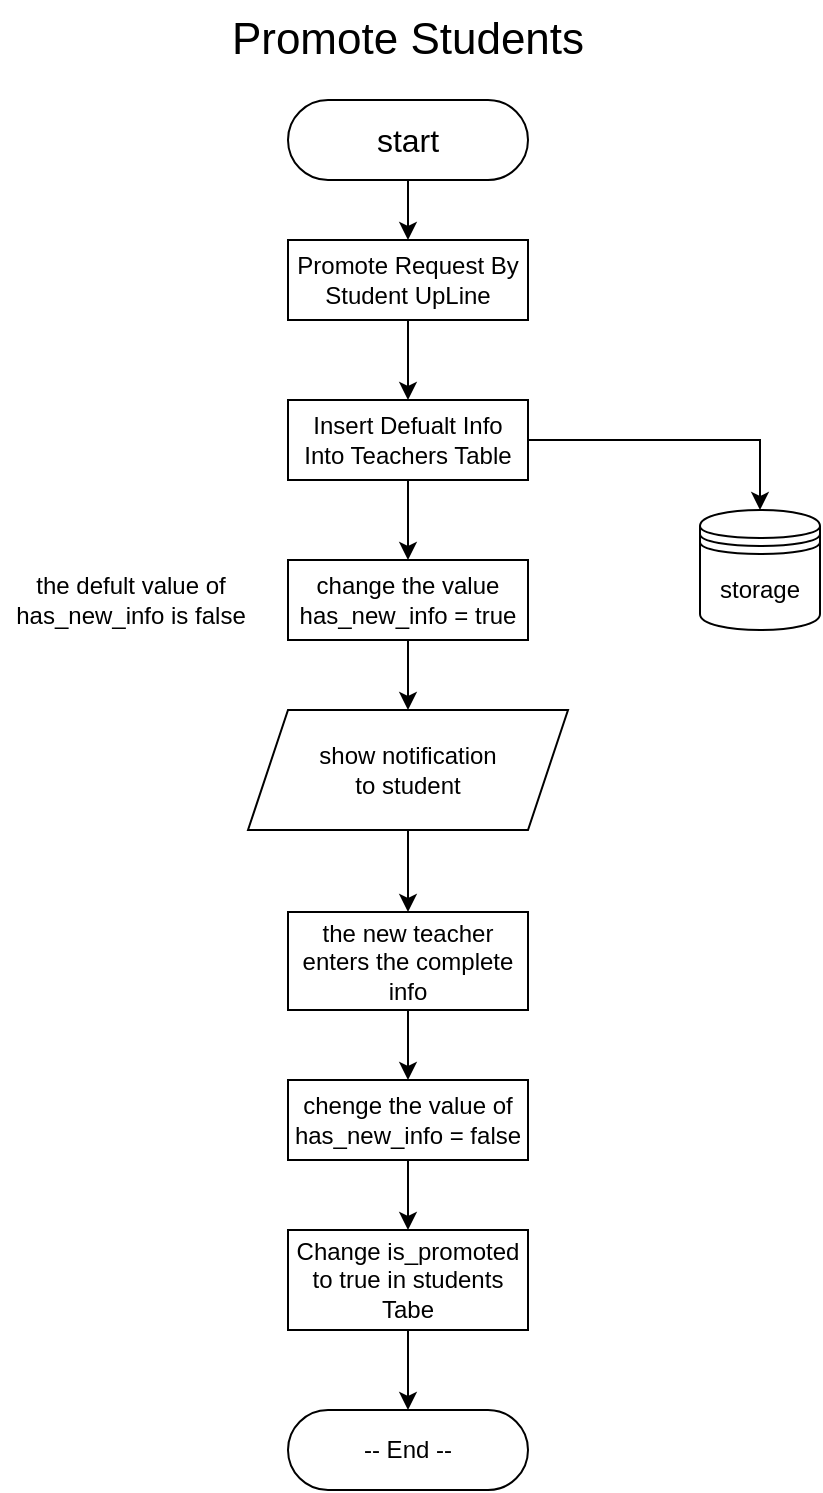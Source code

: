 <mxfile version="14.4.3" type="device" pages="8"><diagram id="C5RBs43oDa-KdzZeNtuy" name="promote_student"><mxGraphModel dx="1166" dy="626" grid="1" gridSize="10" guides="1" tooltips="1" connect="1" arrows="1" fold="1" page="1" pageScale="1" pageWidth="827" pageHeight="1169" math="0" shadow="0"><root><mxCell id="WIyWlLk6GJQsqaUBKTNV-0"/><mxCell id="WIyWlLk6GJQsqaUBKTNV-1" parent="WIyWlLk6GJQsqaUBKTNV-0"/><mxCell id="PFj55qzw2Vp5kIm0EiJu-1" value="" style="edgeStyle=orthogonalEdgeStyle;rounded=0;orthogonalLoop=1;jettySize=auto;html=1;" parent="WIyWlLk6GJQsqaUBKTNV-1" source="-zyHHC6n9cStKwxdYDdq-0" target="PFj55qzw2Vp5kIm0EiJu-0" edge="1"><mxGeometry relative="1" as="geometry"/></mxCell><mxCell id="-zyHHC6n9cStKwxdYDdq-0" value="start" style="rounded=1;whiteSpace=wrap;html=1;fontSize=16;glass=0;strokeWidth=1;shadow=0;arcSize=50;" parent="WIyWlLk6GJQsqaUBKTNV-1" vertex="1"><mxGeometry x="374" y="75" width="120" height="40" as="geometry"/></mxCell><mxCell id="-zyHHC6n9cStKwxdYDdq-73" value="Promote Students" style="text;html=1;strokeColor=none;fillColor=none;align=center;verticalAlign=middle;whiteSpace=wrap;rounded=0;fontSize=22;" parent="WIyWlLk6GJQsqaUBKTNV-1" vertex="1"><mxGeometry x="340" y="25" width="188" height="40" as="geometry"/></mxCell><mxCell id="LRdYD1FlTVLoF08CNFbE-9" style="edgeStyle=orthogonalEdgeStyle;rounded=0;orthogonalLoop=1;jettySize=auto;html=1;exitX=1;exitY=0.5;exitDx=0;exitDy=0;entryX=0.5;entryY=0;entryDx=0;entryDy=0;" parent="WIyWlLk6GJQsqaUBKTNV-1" source="LRdYD1FlTVLoF08CNFbE-1" target="LRdYD1FlTVLoF08CNFbE-12" edge="1"><mxGeometry relative="1" as="geometry"/></mxCell><mxCell id="LRdYD1FlTVLoF08CNFbE-1" value="Insert Defualt Info Into Teachers Table" style="rounded=1;whiteSpace=wrap;html=1;fontSize=12;glass=0;strokeWidth=1;shadow=0;arcSize=0;" parent="WIyWlLk6GJQsqaUBKTNV-1" vertex="1"><mxGeometry x="374" y="225" width="120" height="40" as="geometry"/></mxCell><mxCell id="LRdYD1FlTVLoF08CNFbE-15" style="edgeStyle=orthogonalEdgeStyle;rounded=0;orthogonalLoop=1;jettySize=auto;html=1;exitX=0.5;exitY=1;exitDx=0;exitDy=0;entryX=0.5;entryY=0;entryDx=0;entryDy=0;" parent="WIyWlLk6GJQsqaUBKTNV-1" source="LRdYD1FlTVLoF08CNFbE-2" target="LRdYD1FlTVLoF08CNFbE-14" edge="1"><mxGeometry relative="1" as="geometry"/></mxCell><mxCell id="LRdYD1FlTVLoF08CNFbE-2" value="Change is_promoted to true in students Tabe" style="rounded=1;whiteSpace=wrap;html=1;fontSize=12;glass=0;strokeWidth=1;shadow=0;arcSize=0;" parent="WIyWlLk6GJQsqaUBKTNV-1" vertex="1"><mxGeometry x="374" y="640" width="120" height="50" as="geometry"/></mxCell><mxCell id="DZWcBFJIb8k2_NYk0z0P-2" style="edgeStyle=orthogonalEdgeStyle;rounded=0;orthogonalLoop=1;jettySize=auto;html=1;exitX=0.5;exitY=1;exitDx=0;exitDy=0;entryX=0.5;entryY=0;entryDx=0;entryDy=0;" parent="WIyWlLk6GJQsqaUBKTNV-1" source="LRdYD1FlTVLoF08CNFbE-4" target="DZWcBFJIb8k2_NYk0z0P-1" edge="1"><mxGeometry relative="1" as="geometry"/></mxCell><mxCell id="LRdYD1FlTVLoF08CNFbE-4" value="change the value&lt;br&gt;has_new_info = true" style="rounded=1;whiteSpace=wrap;html=1;fontSize=12;glass=0;strokeWidth=1;shadow=0;arcSize=0;" parent="WIyWlLk6GJQsqaUBKTNV-1" vertex="1"><mxGeometry x="374" y="305" width="120" height="40" as="geometry"/></mxCell><mxCell id="LRdYD1FlTVLoF08CNFbE-13" style="edgeStyle=orthogonalEdgeStyle;rounded=0;orthogonalLoop=1;jettySize=auto;html=1;exitX=0.5;exitY=1;exitDx=0;exitDy=0;entryX=0.5;entryY=0;entryDx=0;entryDy=0;" parent="WIyWlLk6GJQsqaUBKTNV-1" source="LRdYD1FlTVLoF08CNFbE-1" target="LRdYD1FlTVLoF08CNFbE-4" edge="1"><mxGeometry relative="1" as="geometry"/></mxCell><mxCell id="LRdYD1FlTVLoF08CNFbE-12" value="storage" style="shape=datastore;whiteSpace=wrap;html=1;" parent="WIyWlLk6GJQsqaUBKTNV-1" vertex="1"><mxGeometry x="580" y="280" width="60" height="60" as="geometry"/></mxCell><mxCell id="LRdYD1FlTVLoF08CNFbE-14" value="-- End --" style="rounded=1;whiteSpace=wrap;html=1;fontSize=12;glass=0;strokeWidth=1;shadow=0;arcSize=50;" parent="WIyWlLk6GJQsqaUBKTNV-1" vertex="1"><mxGeometry x="374" y="730" width="120" height="40" as="geometry"/></mxCell><mxCell id="PFj55qzw2Vp5kIm0EiJu-4" style="edgeStyle=orthogonalEdgeStyle;rounded=0;orthogonalLoop=1;jettySize=auto;html=1;entryX=0.5;entryY=0;entryDx=0;entryDy=0;" parent="WIyWlLk6GJQsqaUBKTNV-1" source="PFj55qzw2Vp5kIm0EiJu-0" target="LRdYD1FlTVLoF08CNFbE-1" edge="1"><mxGeometry relative="1" as="geometry"/></mxCell><mxCell id="PFj55qzw2Vp5kIm0EiJu-0" value="Promote Request By Student UpLine" style="rounded=1;whiteSpace=wrap;html=1;fontSize=12;glass=0;strokeWidth=1;shadow=0;arcSize=0;" parent="WIyWlLk6GJQsqaUBKTNV-1" vertex="1"><mxGeometry x="374" y="145" width="120" height="40" as="geometry"/></mxCell><mxCell id="PFj55qzw2Vp5kIm0EiJu-5" value="the defult value of&lt;br&gt;has_new_info is false" style="text;html=1;align=center;verticalAlign=middle;resizable=0;points=[];autosize=1;" parent="WIyWlLk6GJQsqaUBKTNV-1" vertex="1"><mxGeometry x="230" y="310" width="130" height="30" as="geometry"/></mxCell><mxCell id="DZWcBFJIb8k2_NYk0z0P-7" style="edgeStyle=orthogonalEdgeStyle;rounded=0;orthogonalLoop=1;jettySize=auto;html=1;exitX=0.5;exitY=1;exitDx=0;exitDy=0;entryX=0.5;entryY=0;entryDx=0;entryDy=0;" parent="WIyWlLk6GJQsqaUBKTNV-1" source="DZWcBFJIb8k2_NYk0z0P-1" target="DZWcBFJIb8k2_NYk0z0P-6" edge="1"><mxGeometry relative="1" as="geometry"/></mxCell><mxCell id="DZWcBFJIb8k2_NYk0z0P-1" value="show notification&lt;br&gt;to student" style="shape=parallelogram;perimeter=parallelogramPerimeter;whiteSpace=wrap;html=1;fixedSize=1;fillColor=none;" parent="WIyWlLk6GJQsqaUBKTNV-1" vertex="1"><mxGeometry x="354" y="380" width="160" height="60" as="geometry"/></mxCell><mxCell id="DZWcBFJIb8k2_NYk0z0P-10" style="edgeStyle=orthogonalEdgeStyle;rounded=0;orthogonalLoop=1;jettySize=auto;html=1;exitX=0.5;exitY=1;exitDx=0;exitDy=0;entryX=0.5;entryY=0;entryDx=0;entryDy=0;" parent="WIyWlLk6GJQsqaUBKTNV-1" source="DZWcBFJIb8k2_NYk0z0P-6" target="DZWcBFJIb8k2_NYk0z0P-9" edge="1"><mxGeometry relative="1" as="geometry"/></mxCell><mxCell id="DZWcBFJIb8k2_NYk0z0P-6" value="the new teacher enters the complete info" style="rounded=1;whiteSpace=wrap;html=1;fontSize=12;glass=0;strokeWidth=1;shadow=0;arcSize=0;" parent="WIyWlLk6GJQsqaUBKTNV-1" vertex="1"><mxGeometry x="374" y="481" width="120" height="49" as="geometry"/></mxCell><mxCell id="DZWcBFJIb8k2_NYk0z0P-11" style="edgeStyle=orthogonalEdgeStyle;rounded=0;orthogonalLoop=1;jettySize=auto;html=1;exitX=0.5;exitY=1;exitDx=0;exitDy=0;entryX=0.5;entryY=0;entryDx=0;entryDy=0;" parent="WIyWlLk6GJQsqaUBKTNV-1" source="DZWcBFJIb8k2_NYk0z0P-9" target="LRdYD1FlTVLoF08CNFbE-2" edge="1"><mxGeometry relative="1" as="geometry"/></mxCell><mxCell id="DZWcBFJIb8k2_NYk0z0P-9" value="chenge the value of&lt;br&gt;has_new_info = false" style="rounded=1;whiteSpace=wrap;html=1;fontSize=12;glass=0;strokeWidth=1;shadow=0;arcSize=0;" parent="WIyWlLk6GJQsqaUBKTNV-1" vertex="1"><mxGeometry x="374" y="565" width="120" height="40" as="geometry"/></mxCell></root></mxGraphModel></diagram><diagram id="WKWZgGN5HJgAfvzmFYy3" name="finish_lecture"><mxGraphModel dx="868" dy="511" grid="1" gridSize="10" guides="1" tooltips="1" connect="1" arrows="1" fold="1" page="1" pageScale="1" pageWidth="3300" pageHeight="2339" math="0" shadow="0"><root><mxCell id="znnGS3HJw2zzWlH5Ht-h-0"/><mxCell id="znnGS3HJw2zzWlH5Ht-h-1" parent="znnGS3HJw2zzWlH5Ht-h-0"/><mxCell id="OUVyRHDWCVVXeoB0xYrb-0" value="start" style="rounded=1;whiteSpace=wrap;html=1;fontSize=12;glass=0;strokeWidth=1;shadow=0;arcSize=50;" parent="znnGS3HJw2zzWlH5Ht-h-1" vertex="1"><mxGeometry x="10" y="20" width="120" height="40" as="geometry"/></mxCell><mxCell id="OUVyRHDWCVVXeoB0xYrb-1" value="storage" style="shape=datastore;whiteSpace=wrap;html=1;" parent="znnGS3HJw2zzWlH5Ht-h-1" vertex="1"><mxGeometry x="40" y="380" width="60" height="60" as="geometry"/></mxCell><mxCell id="OUVyRHDWCVVXeoB0xYrb-2" value="-- End --" style="rounded=1;whiteSpace=wrap;html=1;fontSize=12;glass=0;strokeWidth=1;shadow=0;arcSize=50;" parent="znnGS3HJw2zzWlH5Ht-h-1" vertex="1"><mxGeometry x="10" y="450" width="120" height="40" as="geometry"/></mxCell><mxCell id="OUVyRHDWCVVXeoB0xYrb-3" value="get info" style="shape=trapezoid;perimeter=trapezoidPerimeter;whiteSpace=wrap;html=1;fixedSize=1;" parent="znnGS3HJw2zzWlH5Ht-h-1" vertex="1"><mxGeometry x="10" y="160" width="120" height="60" as="geometry"/></mxCell><mxCell id="0tpVFFw7Y036TnEFd7em-3" style="edgeStyle=orthogonalEdgeStyle;rounded=0;orthogonalLoop=1;jettySize=auto;html=1;exitX=1;exitY=0.5;exitDx=0;exitDy=0;entryX=0.5;entryY=1;entryDx=0;entryDy=0;" parent="znnGS3HJw2zzWlH5Ht-h-1" source="OUVyRHDWCVVXeoB0xYrb-4" target="OUVyRHDWCVVXeoB0xYrb-18" edge="1"><mxGeometry relative="1" as="geometry"/></mxCell><mxCell id="0tpVFFw7Y036TnEFd7em-4" style="edgeStyle=orthogonalEdgeStyle;rounded=0;orthogonalLoop=1;jettySize=auto;html=1;exitX=0;exitY=0.5;exitDx=0;exitDy=0;entryX=1;entryY=0.5;entryDx=0;entryDy=0;" parent="znnGS3HJw2zzWlH5Ht-h-1" source="OUVyRHDWCVVXeoB0xYrb-4" target="0tpVFFw7Y036TnEFd7em-2" edge="1"><mxGeometry relative="1" as="geometry"/></mxCell><mxCell id="OUVyRHDWCVVXeoB0xYrb-4" value="ADD new record by finished lecture id in Student_pass Table" style="rounded=1;whiteSpace=wrap;html=1;fontSize=12;glass=0;strokeWidth=1;shadow=0;arcSize=0;" parent="znnGS3HJw2zzWlH5Ht-h-1" vertex="1"><mxGeometry x="400" y="350" width="145" height="70" as="geometry"/></mxCell><mxCell id="OUVyRHDWCVVXeoB0xYrb-5" value="show data" style="shape=parallelogram;perimeter=parallelogramPerimeter;whiteSpace=wrap;html=1;fixedSize=1;" parent="znnGS3HJw2zzWlH5Ht-h-1" vertex="1"><mxGeometry x="10" y="80" width="120" height="60" as="geometry"/></mxCell><mxCell id="OUVyRHDWCVVXeoB0xYrb-6" value="check" style="rhombus;whiteSpace=wrap;html=1;" parent="znnGS3HJw2zzWlH5Ht-h-1" vertex="1"><mxGeometry x="30" y="290" width="80" height="80" as="geometry"/></mxCell><mxCell id="OUVyRHDWCVVXeoB0xYrb-7" value="" style="ellipse;whiteSpace=wrap;html=1;aspect=fixed;fillColor=#000000;" parent="znnGS3HJw2zzWlH5Ht-h-1" vertex="1"><mxGeometry x="60" y="500" width="20" height="20" as="geometry"/></mxCell><mxCell id="OUVyRHDWCVVXeoB0xYrb-16" style="edgeStyle=orthogonalEdgeStyle;rounded=0;orthogonalLoop=1;jettySize=auto;html=1;exitX=0.5;exitY=1;exitDx=0;exitDy=0;entryX=0.5;entryY=0;entryDx=0;entryDy=0;" parent="znnGS3HJw2zzWlH5Ht-h-1" source="OUVyRHDWCVVXeoB0xYrb-8" target="OUVyRHDWCVVXeoB0xYrb-15" edge="1"><mxGeometry relative="1" as="geometry"/></mxCell><mxCell id="OUVyRHDWCVVXeoB0xYrb-8" value="start" style="rounded=1;whiteSpace=wrap;html=1;fontSize=12;glass=0;strokeWidth=1;shadow=0;arcSize=50;" parent="znnGS3HJw2zzWlH5Ht-h-1" vertex="1"><mxGeometry x="412.5" y="110" width="120" height="40" as="geometry"/></mxCell><mxCell id="OUVyRHDWCVVXeoB0xYrb-12" value="Process" style="rounded=1;whiteSpace=wrap;html=1;fontSize=12;glass=0;strokeWidth=1;shadow=0;arcSize=0;" parent="znnGS3HJw2zzWlH5Ht-h-1" vertex="1"><mxGeometry x="10" y="240" width="120" height="40" as="geometry"/></mxCell><mxCell id="OUVyRHDWCVVXeoB0xYrb-17" value="Yes" style="edgeStyle=orthogonalEdgeStyle;rounded=0;orthogonalLoop=1;jettySize=auto;html=1;exitX=0.5;exitY=1;exitDx=0;exitDy=0;entryX=0.5;entryY=0;entryDx=0;entryDy=0;" parent="znnGS3HJw2zzWlH5Ht-h-1" source="OUVyRHDWCVVXeoB0xYrb-15" target="OUVyRHDWCVVXeoB0xYrb-4" edge="1"><mxGeometry relative="1" as="geometry"/></mxCell><mxCell id="OUVyRHDWCVVXeoB0xYrb-19" value="No" style="edgeStyle=orthogonalEdgeStyle;rounded=0;orthogonalLoop=1;jettySize=auto;html=1;exitX=1;exitY=0.5;exitDx=0;exitDy=0;entryX=0;entryY=0.5;entryDx=0;entryDy=0;" parent="znnGS3HJw2zzWlH5Ht-h-1" source="OUVyRHDWCVVXeoB0xYrb-15" target="OUVyRHDWCVVXeoB0xYrb-18" edge="1"><mxGeometry relative="1" as="geometry"/></mxCell><mxCell id="OUVyRHDWCVVXeoB0xYrb-15" value="is this last_order_item" style="rhombus;whiteSpace=wrap;html=1;" parent="znnGS3HJw2zzWlH5Ht-h-1" vertex="1"><mxGeometry x="417.5" y="190" width="110" height="100" as="geometry"/></mxCell><mxCell id="OUVyRHDWCVVXeoB0xYrb-23" style="edgeStyle=orthogonalEdgeStyle;rounded=0;orthogonalLoop=1;jettySize=auto;html=1;exitX=1;exitY=0.5;exitDx=0;exitDy=0;" parent="znnGS3HJw2zzWlH5Ht-h-1" source="OUVyRHDWCVVXeoB0xYrb-18" target="OUVyRHDWCVVXeoB0xYrb-20" edge="1"><mxGeometry relative="1" as="geometry"/></mxCell><mxCell id="OUVyRHDWCVVXeoB0xYrb-18" value="Redirect To Next Order Item" style="rounded=1;whiteSpace=wrap;html=1;fontSize=12;glass=0;strokeWidth=1;shadow=0;arcSize=0;" parent="znnGS3HJw2zzWlH5Ht-h-1" vertex="1"><mxGeometry x="597.5" y="220" width="120" height="40" as="geometry"/></mxCell><mxCell id="OUVyRHDWCVVXeoB0xYrb-20" value="-- End --" style="rounded=1;whiteSpace=wrap;html=1;fontSize=12;glass=0;strokeWidth=1;shadow=0;arcSize=50;" parent="znnGS3HJw2zzWlH5Ht-h-1" vertex="1"><mxGeometry x="787.5" y="220" width="120" height="40" as="geometry"/></mxCell><mxCell id="OUVyRHDWCVVXeoB0xYrb-24" value="Finish Item" style="text;html=1;strokeColor=none;fillColor=none;align=center;verticalAlign=middle;whiteSpace=wrap;rounded=0;fontSize=20;" parent="znnGS3HJw2zzWlH5Ht-h-1" vertex="1"><mxGeometry x="392.75" y="50" width="159.5" height="50" as="geometry"/></mxCell><mxCell id="0tpVFFw7Y036TnEFd7em-2" value="storage" style="shape=datastore;whiteSpace=wrap;html=1;" parent="znnGS3HJw2zzWlH5Ht-h-1" vertex="1"><mxGeometry x="280" y="355" width="60" height="60" as="geometry"/></mxCell></root></mxGraphModel></diagram><diagram id="dli7ga02pIi1lHEcYRy2" name="login"><mxGraphModel dx="868" dy="511" grid="1" gridSize="10" guides="1" tooltips="1" connect="1" arrows="1" fold="1" page="1" pageScale="1" pageWidth="3300" pageHeight="2339" math="0" shadow="0"><root><mxCell id="7tgZ-mGQ8IpwI5nTcun5-0"/><mxCell id="7tgZ-mGQ8IpwI5nTcun5-1" parent="7tgZ-mGQ8IpwI5nTcun5-0"/><mxCell id="MXEom8Sb2yV-6P7vu_rl-0" value="start" style="rounded=1;whiteSpace=wrap;html=1;fontSize=12;glass=0;strokeWidth=1;shadow=0;arcSize=50;" parent="7tgZ-mGQ8IpwI5nTcun5-1" vertex="1"><mxGeometry x="10" y="20" width="120" height="40" as="geometry"/></mxCell><mxCell id="MXEom8Sb2yV-6P7vu_rl-1" value="storage" style="shape=datastore;whiteSpace=wrap;html=1;" parent="7tgZ-mGQ8IpwI5nTcun5-1" vertex="1"><mxGeometry x="40" y="380" width="60" height="60" as="geometry"/></mxCell><mxCell id="MXEom8Sb2yV-6P7vu_rl-2" value="-- End --" style="rounded=1;whiteSpace=wrap;html=1;fontSize=12;glass=0;strokeWidth=1;shadow=0;arcSize=50;" parent="7tgZ-mGQ8IpwI5nTcun5-1" vertex="1"><mxGeometry x="10" y="450" width="120" height="40" as="geometry"/></mxCell><mxCell id="MXEom8Sb2yV-6P7vu_rl-3" value="get info" style="shape=trapezoid;perimeter=trapezoidPerimeter;whiteSpace=wrap;html=1;fixedSize=1;" parent="7tgZ-mGQ8IpwI5nTcun5-1" vertex="1"><mxGeometry x="10" y="160" width="120" height="60" as="geometry"/></mxCell><mxCell id="MXEom8Sb2yV-6P7vu_rl-4" value="show data" style="shape=parallelogram;perimeter=parallelogramPerimeter;whiteSpace=wrap;html=1;fixedSize=1;" parent="7tgZ-mGQ8IpwI5nTcun5-1" vertex="1"><mxGeometry x="10" y="80" width="120" height="60" as="geometry"/></mxCell><mxCell id="MXEom8Sb2yV-6P7vu_rl-5" value="check" style="rhombus;whiteSpace=wrap;html=1;" parent="7tgZ-mGQ8IpwI5nTcun5-1" vertex="1"><mxGeometry x="30" y="290" width="80" height="80" as="geometry"/></mxCell><mxCell id="MXEom8Sb2yV-6P7vu_rl-6" value="" style="ellipse;whiteSpace=wrap;html=1;aspect=fixed;fillColor=#000000;" parent="7tgZ-mGQ8IpwI5nTcun5-1" vertex="1"><mxGeometry x="60" y="500" width="20" height="20" as="geometry"/></mxCell><mxCell id="MXEom8Sb2yV-6P7vu_rl-7" value="Process" style="rounded=1;whiteSpace=wrap;html=1;fontSize=12;glass=0;strokeWidth=1;shadow=0;arcSize=0;" parent="7tgZ-mGQ8IpwI5nTcun5-1" vertex="1"><mxGeometry x="10" y="240" width="120" height="40" as="geometry"/></mxCell><mxCell id="MXEom8Sb2yV-6P7vu_rl-19" value="" style="edgeStyle=orthogonalEdgeStyle;rounded=0;orthogonalLoop=1;jettySize=auto;html=1;fontSize=13;" parent="7tgZ-mGQ8IpwI5nTcun5-1" source="MXEom8Sb2yV-6P7vu_rl-8" target="MXEom8Sb2yV-6P7vu_rl-9" edge="1"><mxGeometry relative="1" as="geometry"/></mxCell><mxCell id="MXEom8Sb2yV-6P7vu_rl-8" value="start" style="rounded=1;whiteSpace=wrap;html=1;fontSize=12;glass=0;strokeWidth=1;shadow=0;arcSize=50;" parent="7tgZ-mGQ8IpwI5nTcun5-1" vertex="1"><mxGeometry x="545" y="110" width="120" height="40" as="geometry"/></mxCell><mxCell id="MXEom8Sb2yV-6P7vu_rl-17" style="edgeStyle=orthogonalEdgeStyle;rounded=0;orthogonalLoop=1;jettySize=auto;html=1;exitX=0.5;exitY=1;exitDx=0;exitDy=0;entryX=0.5;entryY=0;entryDx=0;entryDy=0;fontSize=13;" parent="7tgZ-mGQ8IpwI5nTcun5-1" source="MXEom8Sb2yV-6P7vu_rl-9" target="MXEom8Sb2yV-6P7vu_rl-10" edge="1"><mxGeometry relative="1" as="geometry"/></mxCell><mxCell id="MXEom8Sb2yV-6P7vu_rl-9" value="show Login Form" style="shape=parallelogram;perimeter=parallelogramPerimeter;whiteSpace=wrap;html=1;fixedSize=1;" parent="7tgZ-mGQ8IpwI5nTcun5-1" vertex="1"><mxGeometry x="540" y="170" width="130" height="60" as="geometry"/></mxCell><mxCell id="MXEom8Sb2yV-6P7vu_rl-16" style="edgeStyle=orthogonalEdgeStyle;rounded=0;orthogonalLoop=1;jettySize=auto;html=1;exitX=0.5;exitY=1;exitDx=0;exitDy=0;entryX=0.5;entryY=0;entryDx=0;entryDy=0;fontSize=13;" parent="7tgZ-mGQ8IpwI5nTcun5-1" source="MXEom8Sb2yV-6P7vu_rl-10" target="MXEom8Sb2yV-6P7vu_rl-13" edge="1"><mxGeometry relative="1" as="geometry"/></mxCell><mxCell id="MXEom8Sb2yV-6P7vu_rl-10" value="Get Require Info" style="shape=trapezoid;perimeter=trapezoidPerimeter;whiteSpace=wrap;html=1;fixedSize=1;" parent="7tgZ-mGQ8IpwI5nTcun5-1" vertex="1"><mxGeometry x="540" y="260" width="120" height="60" as="geometry"/></mxCell><mxCell id="MXEom8Sb2yV-6P7vu_rl-15" style="edgeStyle=orthogonalEdgeStyle;rounded=0;orthogonalLoop=1;jettySize=auto;html=1;exitX=0.5;exitY=1;exitDx=0;exitDy=0;entryX=0.5;entryY=0;entryDx=0;entryDy=0;fontSize=13;" parent="7tgZ-mGQ8IpwI5nTcun5-1" source="MXEom8Sb2yV-6P7vu_rl-13" target="MXEom8Sb2yV-6P7vu_rl-14" edge="1"><mxGeometry relative="1" as="geometry"/></mxCell><mxCell id="MXEom8Sb2yV-6P7vu_rl-13" value="&lt;font style=&quot;font-size: 13px&quot;&gt;Validadtion&lt;br&gt;Authentecation&lt;br&gt;&lt;/font&gt;" style="shape=process;whiteSpace=wrap;html=1;backgroundOutline=1;fontSize=13;" parent="7tgZ-mGQ8IpwI5nTcun5-1" vertex="1"><mxGeometry x="540" y="350" width="120" height="60" as="geometry"/></mxCell><mxCell id="MXEom8Sb2yV-6P7vu_rl-23" value="Yes" style="edgeStyle=orthogonalEdgeStyle;rounded=0;orthogonalLoop=1;jettySize=auto;html=1;exitX=1;exitY=0.5;exitDx=0;exitDy=0;entryX=0;entryY=0.5;entryDx=0;entryDy=0;fontSize=13;" parent="7tgZ-mGQ8IpwI5nTcun5-1" source="MXEom8Sb2yV-6P7vu_rl-14" target="MXEom8Sb2yV-6P7vu_rl-24" edge="1"><mxGeometry relative="1" as="geometry"><mxPoint x="695" y="490" as="targetPoint"/></mxGeometry></mxCell><mxCell id="MXEom8Sb2yV-6P7vu_rl-14" value="there is an error" style="rhombus;whiteSpace=wrap;html=1;" parent="7tgZ-mGQ8IpwI5nTcun5-1" vertex="1"><mxGeometry x="560" y="450" width="80" height="80" as="geometry"/></mxCell><mxCell id="MXEom8Sb2yV-6P7vu_rl-27" style="edgeStyle=orthogonalEdgeStyle;rounded=0;orthogonalLoop=1;jettySize=auto;html=1;exitX=0.5;exitY=0;exitDx=0;exitDy=0;fontSize=13;entryX=1;entryY=0.5;entryDx=0;entryDy=0;" parent="7tgZ-mGQ8IpwI5nTcun5-1" source="MXEom8Sb2yV-6P7vu_rl-24" target="MXEom8Sb2yV-6P7vu_rl-9" edge="1"><mxGeometry relative="1" as="geometry"><Array as="points"><mxPoint x="790" y="200"/></Array><mxPoint x="910" y="200" as="targetPoint"/></mxGeometry></mxCell><mxCell id="MXEom8Sb2yV-6P7vu_rl-24" value="show Error Massege" style="shape=parallelogram;perimeter=parallelogramPerimeter;whiteSpace=wrap;html=1;fixedSize=1;" parent="7tgZ-mGQ8IpwI5nTcun5-1" vertex="1"><mxGeometry x="715" y="460" width="150" height="60" as="geometry"/></mxCell><mxCell id="MXEom8Sb2yV-6P7vu_rl-44" value="No" style="edgeStyle=orthogonalEdgeStyle;rounded=0;orthogonalLoop=1;jettySize=auto;html=1;exitX=0.5;exitY=1;exitDx=0;exitDy=0;entryX=0.5;entryY=0;entryDx=0;entryDy=0;fontSize=13;" parent="7tgZ-mGQ8IpwI5nTcun5-1" source="MXEom8Sb2yV-6P7vu_rl-14" target="oY0hZCqlTq6d1r_qSZDM-0" edge="1"><mxGeometry relative="1" as="geometry"><mxPoint x="600" y="687" as="sourcePoint"/></mxGeometry></mxCell><mxCell id="MXEom8Sb2yV-6P7vu_rl-46" style="edgeStyle=orthogonalEdgeStyle;rounded=0;orthogonalLoop=1;jettySize=auto;html=1;exitX=0.5;exitY=1;exitDx=0;exitDy=0;entryX=0.5;entryY=0;entryDx=0;entryDy=0;fontSize=13;" parent="7tgZ-mGQ8IpwI5nTcun5-1" source="MXEom8Sb2yV-6P7vu_rl-43" target="MXEom8Sb2yV-6P7vu_rl-45" edge="1"><mxGeometry relative="1" as="geometry"/></mxCell><mxCell id="MXEom8Sb2yV-6P7vu_rl-43" value="Define Sessions and Cookies" style="rounded=1;whiteSpace=wrap;html=1;fontSize=12;glass=0;strokeWidth=1;shadow=0;arcSize=0;" parent="7tgZ-mGQ8IpwI5nTcun5-1" vertex="1"><mxGeometry x="540" y="670" width="120" height="40" as="geometry"/></mxCell><mxCell id="MXEom8Sb2yV-6P7vu_rl-48" style="edgeStyle=orthogonalEdgeStyle;rounded=0;orthogonalLoop=1;jettySize=auto;html=1;exitX=0.5;exitY=1;exitDx=0;exitDy=0;entryX=0.5;entryY=0;entryDx=0;entryDy=0;fontSize=13;" parent="7tgZ-mGQ8IpwI5nTcun5-1" source="MXEom8Sb2yV-6P7vu_rl-45" target="MXEom8Sb2yV-6P7vu_rl-47" edge="1"><mxGeometry relative="1" as="geometry"/></mxCell><mxCell id="MXEom8Sb2yV-6P7vu_rl-45" value="Redirect To Dashboard Page" style="rounded=1;whiteSpace=wrap;html=1;fontSize=12;glass=0;strokeWidth=1;shadow=0;arcSize=0;" parent="7tgZ-mGQ8IpwI5nTcun5-1" vertex="1"><mxGeometry x="540" y="750" width="120" height="40" as="geometry"/></mxCell><mxCell id="MXEom8Sb2yV-6P7vu_rl-47" value="-- End --" style="rounded=1;whiteSpace=wrap;html=1;fontSize=12;glass=0;strokeWidth=1;shadow=0;arcSize=50;" parent="7tgZ-mGQ8IpwI5nTcun5-1" vertex="1"><mxGeometry x="540" y="830" width="120" height="40" as="geometry"/></mxCell><mxCell id="MXEom8Sb2yV-6P7vu_rl-49" value="LOGIN PROCESS" style="text;html=1;strokeColor=none;fillColor=none;align=center;verticalAlign=middle;whiteSpace=wrap;rounded=0;fontSize=20;" parent="7tgZ-mGQ8IpwI5nTcun5-1" vertex="1"><mxGeometry x="500" y="40" width="179" height="50" as="geometry"/></mxCell><mxCell id="oY0hZCqlTq6d1r_qSZDM-1" style="edgeStyle=orthogonalEdgeStyle;rounded=0;orthogonalLoop=1;jettySize=auto;html=1;entryX=0.5;entryY=0;entryDx=0;entryDy=0;" parent="7tgZ-mGQ8IpwI5nTcun5-1" source="oY0hZCqlTq6d1r_qSZDM-0" target="MXEom8Sb2yV-6P7vu_rl-43" edge="1"><mxGeometry relative="1" as="geometry"/></mxCell><mxCell id="oY0hZCqlTq6d1r_qSZDM-0" value="Assign Permesions" style="rounded=1;whiteSpace=wrap;html=1;fontSize=12;glass=0;strokeWidth=1;shadow=0;arcSize=0;" parent="7tgZ-mGQ8IpwI5nTcun5-1" vertex="1"><mxGeometry x="540" y="590" width="120" height="40" as="geometry"/></mxCell></root></mxGraphModel></diagram><diagram id="pbqo2ZzXiGcKRjAl6ajU" name="Take Exam"><mxGraphModel dx="868" dy="511" grid="1" gridSize="10" guides="1" tooltips="1" connect="1" arrows="1" fold="1" page="1" pageScale="1" pageWidth="3300" pageHeight="2339" math="0" shadow="0"><root><mxCell id="BO0lxU2BqOcboLSAgTtE-0"/><mxCell id="BO0lxU2BqOcboLSAgTtE-1" parent="BO0lxU2BqOcboLSAgTtE-0"/><mxCell id="qYRKlyIFe4iLaEvwD-ZN-0" value="start" style="rounded=1;whiteSpace=wrap;html=1;fontSize=12;glass=0;strokeWidth=1;shadow=0;arcSize=50;" parent="BO0lxU2BqOcboLSAgTtE-1" vertex="1"><mxGeometry x="10" y="20" width="120" height="40" as="geometry"/></mxCell><mxCell id="qYRKlyIFe4iLaEvwD-ZN-1" value="storage" style="shape=datastore;whiteSpace=wrap;html=1;" parent="BO0lxU2BqOcboLSAgTtE-1" vertex="1"><mxGeometry x="40" y="380" width="60" height="60" as="geometry"/></mxCell><mxCell id="qYRKlyIFe4iLaEvwD-ZN-2" value="-- End --" style="rounded=1;whiteSpace=wrap;html=1;fontSize=12;glass=0;strokeWidth=1;shadow=0;arcSize=50;" parent="BO0lxU2BqOcboLSAgTtE-1" vertex="1"><mxGeometry x="10" y="450" width="120" height="40" as="geometry"/></mxCell><mxCell id="qYRKlyIFe4iLaEvwD-ZN-3" value="get info" style="shape=trapezoid;perimeter=trapezoidPerimeter;whiteSpace=wrap;html=1;fixedSize=1;" parent="BO0lxU2BqOcboLSAgTtE-1" vertex="1"><mxGeometry x="10" y="160" width="120" height="60" as="geometry"/></mxCell><mxCell id="qYRKlyIFe4iLaEvwD-ZN-4" value="show data" style="shape=parallelogram;perimeter=parallelogramPerimeter;whiteSpace=wrap;html=1;fixedSize=1;" parent="BO0lxU2BqOcboLSAgTtE-1" vertex="1"><mxGeometry x="10" y="80" width="120" height="60" as="geometry"/></mxCell><mxCell id="qYRKlyIFe4iLaEvwD-ZN-5" value="check" style="rhombus;whiteSpace=wrap;html=1;" parent="BO0lxU2BqOcboLSAgTtE-1" vertex="1"><mxGeometry x="30" y="290" width="80" height="80" as="geometry"/></mxCell><mxCell id="qYRKlyIFe4iLaEvwD-ZN-6" value="" style="ellipse;whiteSpace=wrap;html=1;aspect=fixed;fillColor=#000000;" parent="BO0lxU2BqOcboLSAgTtE-1" vertex="1"><mxGeometry x="60" y="500" width="20" height="20" as="geometry"/></mxCell><mxCell id="qYRKlyIFe4iLaEvwD-ZN-7" value="Process" style="rounded=1;whiteSpace=wrap;html=1;fontSize=12;glass=0;strokeWidth=1;shadow=0;arcSize=0;" parent="BO0lxU2BqOcboLSAgTtE-1" vertex="1"><mxGeometry x="10" y="240" width="120" height="40" as="geometry"/></mxCell><mxCell id="qYRKlyIFe4iLaEvwD-ZN-11" style="edgeStyle=orthogonalEdgeStyle;rounded=0;orthogonalLoop=1;jettySize=auto;html=1;exitX=0.5;exitY=1;exitDx=0;exitDy=0;entryX=0.5;entryY=0;entryDx=0;entryDy=0;" parent="BO0lxU2BqOcboLSAgTtE-1" source="qYRKlyIFe4iLaEvwD-ZN-8" target="qYRKlyIFe4iLaEvwD-ZN-9" edge="1"><mxGeometry relative="1" as="geometry"/></mxCell><mxCell id="qYRKlyIFe4iLaEvwD-ZN-8" value="start" style="rounded=1;whiteSpace=wrap;html=1;fontSize=12;glass=0;strokeWidth=1;shadow=0;arcSize=50;" parent="BO0lxU2BqOcboLSAgTtE-1" vertex="1"><mxGeometry x="610" y="40" width="120" height="40" as="geometry"/></mxCell><mxCell id="qYRKlyIFe4iLaEvwD-ZN-12" style="edgeStyle=orthogonalEdgeStyle;rounded=0;orthogonalLoop=1;jettySize=auto;html=1;entryX=0.5;entryY=0;entryDx=0;entryDy=0;" parent="BO0lxU2BqOcboLSAgTtE-1" source="qYRKlyIFe4iLaEvwD-ZN-9" target="qYRKlyIFe4iLaEvwD-ZN-10" edge="1"><mxGeometry relative="1" as="geometry"/></mxCell><mxCell id="qYRKlyIFe4iLaEvwD-ZN-9" value="show&lt;br&gt;Questions" style="shape=parallelogram;perimeter=parallelogramPerimeter;whiteSpace=wrap;html=1;fixedSize=1;" parent="BO0lxU2BqOcboLSAgTtE-1" vertex="1"><mxGeometry x="595.5" y="110" width="149" height="60" as="geometry"/></mxCell><mxCell id="qYRKlyIFe4iLaEvwD-ZN-14" style="edgeStyle=orthogonalEdgeStyle;rounded=0;orthogonalLoop=1;jettySize=auto;html=1;exitX=0.5;exitY=1;exitDx=0;exitDy=0;entryX=0.5;entryY=0;entryDx=0;entryDy=0;" parent="BO0lxU2BqOcboLSAgTtE-1" source="qYRKlyIFe4iLaEvwD-ZN-10" target="qYRKlyIFe4iLaEvwD-ZN-13" edge="1"><mxGeometry relative="1" as="geometry"/></mxCell><mxCell id="qYRKlyIFe4iLaEvwD-ZN-10" value="get Ansers" style="shape=trapezoid;perimeter=trapezoidPerimeter;whiteSpace=wrap;html=1;fixedSize=1;" parent="BO0lxU2BqOcboLSAgTtE-1" vertex="1"><mxGeometry x="610" y="200" width="120" height="60" as="geometry"/></mxCell><mxCell id="qYRKlyIFe4iLaEvwD-ZN-17" style="edgeStyle=orthogonalEdgeStyle;rounded=0;orthogonalLoop=1;jettySize=auto;html=1;entryX=0.5;entryY=0;entryDx=0;entryDy=0;" parent="BO0lxU2BqOcboLSAgTtE-1" source="qYRKlyIFe4iLaEvwD-ZN-13" target="qYRKlyIFe4iLaEvwD-ZN-15" edge="1"><mxGeometry relative="1" as="geometry"/></mxCell><mxCell id="qYRKlyIFe4iLaEvwD-ZN-13" value="Get DB Ansers" style="rounded=1;whiteSpace=wrap;html=1;fontSize=12;glass=0;strokeWidth=1;shadow=0;arcSize=0;" parent="BO0lxU2BqOcboLSAgTtE-1" vertex="1"><mxGeometry x="610" y="300" width="120" height="40" as="geometry"/></mxCell><mxCell id="qYRKlyIFe4iLaEvwD-ZN-18" style="edgeStyle=orthogonalEdgeStyle;rounded=0;orthogonalLoop=1;jettySize=auto;html=1;entryX=0.5;entryY=0;entryDx=0;entryDy=0;" parent="BO0lxU2BqOcboLSAgTtE-1" source="qYRKlyIFe4iLaEvwD-ZN-15" target="qYRKlyIFe4iLaEvwD-ZN-16" edge="1"><mxGeometry relative="1" as="geometry"/></mxCell><mxCell id="qYRKlyIFe4iLaEvwD-ZN-15" value="Compare User Anser To DB Anser" style="rounded=1;whiteSpace=wrap;html=1;fontSize=12;glass=0;strokeWidth=1;shadow=0;arcSize=0;" parent="BO0lxU2BqOcboLSAgTtE-1" vertex="1"><mxGeometry x="605" y="370" width="130" height="50" as="geometry"/></mxCell><mxCell id="qYRKlyIFe4iLaEvwD-ZN-22" value="Yes" style="edgeStyle=orthogonalEdgeStyle;rounded=0;orthogonalLoop=1;jettySize=auto;html=1;exitX=1;exitY=0.5;exitDx=0;exitDy=0;entryX=0;entryY=0.5;entryDx=0;entryDy=0;" parent="BO0lxU2BqOcboLSAgTtE-1" source="qYRKlyIFe4iLaEvwD-ZN-16" target="qYRKlyIFe4iLaEvwD-ZN-20" edge="1"><mxGeometry relative="1" as="geometry"/></mxCell><mxCell id="qYRKlyIFe4iLaEvwD-ZN-23" value="No" style="edgeStyle=orthogonalEdgeStyle;rounded=0;orthogonalLoop=1;jettySize=auto;html=1;entryX=1;entryY=0.5;entryDx=0;entryDy=0;" parent="BO0lxU2BqOcboLSAgTtE-1" source="qYRKlyIFe4iLaEvwD-ZN-16" target="qYRKlyIFe4iLaEvwD-ZN-21" edge="1"><mxGeometry relative="1" as="geometry"/></mxCell><mxCell id="qYRKlyIFe4iLaEvwD-ZN-16" value="Is_Right" style="rhombus;whiteSpace=wrap;html=1;" parent="BO0lxU2BqOcboLSAgTtE-1" vertex="1"><mxGeometry x="630" y="450" width="80" height="80" as="geometry"/></mxCell><mxCell id="qYRKlyIFe4iLaEvwD-ZN-26" style="edgeStyle=orthogonalEdgeStyle;rounded=0;orthogonalLoop=1;jettySize=auto;html=1;exitX=1;exitY=0.5;exitDx=0;exitDy=0;entryX=0;entryY=0.5;entryDx=0;entryDy=0;" parent="BO0lxU2BqOcboLSAgTtE-1" source="qYRKlyIFe4iLaEvwD-ZN-20" target="qYRKlyIFe4iLaEvwD-ZN-25" edge="1"><mxGeometry relative="1" as="geometry"><mxPoint x="910.0" y="490" as="targetPoint"/></mxGeometry></mxCell><mxCell id="qYRKlyIFe4iLaEvwD-ZN-30" style="edgeStyle=orthogonalEdgeStyle;rounded=0;orthogonalLoop=1;jettySize=auto;html=1;exitX=0.5;exitY=1;exitDx=0;exitDy=0;entryX=1;entryY=0.5;entryDx=0;entryDy=0;" parent="BO0lxU2BqOcboLSAgTtE-1" source="qYRKlyIFe4iLaEvwD-ZN-20" target="qYRKlyIFe4iLaEvwD-ZN-32" edge="1"><mxGeometry relative="1" as="geometry"><mxPoint x="710" y="610" as="targetPoint"/></mxGeometry></mxCell><mxCell id="qYRKlyIFe4iLaEvwD-ZN-20" value="Store It As Right Anser" style="rounded=1;whiteSpace=wrap;html=1;fontSize=12;glass=0;strokeWidth=1;shadow=0;arcSize=0;" parent="BO0lxU2BqOcboLSAgTtE-1" vertex="1"><mxGeometry x="760" y="470" width="120" height="40" as="geometry"/></mxCell><mxCell id="qYRKlyIFe4iLaEvwD-ZN-28" style="edgeStyle=orthogonalEdgeStyle;rounded=0;orthogonalLoop=1;jettySize=auto;html=1;exitX=0;exitY=0.5;exitDx=0;exitDy=0;entryX=1;entryY=0.5;entryDx=0;entryDy=0;" parent="BO0lxU2BqOcboLSAgTtE-1" source="qYRKlyIFe4iLaEvwD-ZN-21" target="qYRKlyIFe4iLaEvwD-ZN-27" edge="1"><mxGeometry relative="1" as="geometry"/></mxCell><mxCell id="qYRKlyIFe4iLaEvwD-ZN-29" style="edgeStyle=orthogonalEdgeStyle;rounded=0;orthogonalLoop=1;jettySize=auto;html=1;exitX=0.5;exitY=1;exitDx=0;exitDy=0;entryX=0;entryY=0.5;entryDx=0;entryDy=0;" parent="BO0lxU2BqOcboLSAgTtE-1" source="qYRKlyIFe4iLaEvwD-ZN-21" target="qYRKlyIFe4iLaEvwD-ZN-32" edge="1"><mxGeometry relative="1" as="geometry"><mxPoint x="640" y="610" as="targetPoint"/></mxGeometry></mxCell><mxCell id="qYRKlyIFe4iLaEvwD-ZN-21" value="Store It As Wrong Anser" style="rounded=1;whiteSpace=wrap;html=1;fontSize=12;glass=0;strokeWidth=1;shadow=0;arcSize=0;" parent="BO0lxU2BqOcboLSAgTtE-1" vertex="1"><mxGeometry x="440" y="470" width="120" height="40" as="geometry"/></mxCell><mxCell id="qYRKlyIFe4iLaEvwD-ZN-25" value="storage" style="shape=datastore;whiteSpace=wrap;html=1;" parent="BO0lxU2BqOcboLSAgTtE-1" vertex="1"><mxGeometry x="920" y="460" width="60" height="60" as="geometry"/></mxCell><mxCell id="qYRKlyIFe4iLaEvwD-ZN-27" value="storage" style="shape=datastore;whiteSpace=wrap;html=1;" parent="BO0lxU2BqOcboLSAgTtE-1" vertex="1"><mxGeometry x="350" y="460" width="60" height="60" as="geometry"/></mxCell><mxCell id="qYRKlyIFe4iLaEvwD-ZN-34" value="No" style="edgeStyle=orthogonalEdgeStyle;rounded=0;orthogonalLoop=1;jettySize=auto;html=1;entryX=0;entryY=0.5;entryDx=0;entryDy=0;" parent="BO0lxU2BqOcboLSAgTtE-1" source="qYRKlyIFe4iLaEvwD-ZN-31" target="qYRKlyIFe4iLaEvwD-ZN-15" edge="1"><mxGeometry x="-0.841" relative="1" as="geometry"><mxPoint x="510" y="670" as="targetPoint"/><Array as="points"><mxPoint x="310" y="670"/><mxPoint x="310" y="395"/></Array><mxPoint as="offset"/></mxGeometry></mxCell><mxCell id="qYRKlyIFe4iLaEvwD-ZN-39" style="edgeStyle=orthogonalEdgeStyle;rounded=0;orthogonalLoop=1;jettySize=auto;html=1;exitX=1;exitY=0.5;exitDx=0;exitDy=0;entryX=0;entryY=0.5;entryDx=0;entryDy=0;" parent="BO0lxU2BqOcboLSAgTtE-1" source="qYRKlyIFe4iLaEvwD-ZN-31" target="qYRKlyIFe4iLaEvwD-ZN-38" edge="1"><mxGeometry relative="1" as="geometry"/></mxCell><mxCell id="qYRKlyIFe4iLaEvwD-ZN-31" value="Is It Last One" style="rhombus;whiteSpace=wrap;html=1;" parent="BO0lxU2BqOcboLSAgTtE-1" vertex="1"><mxGeometry x="620" y="630" width="100" height="80" as="geometry"/></mxCell><mxCell id="qYRKlyIFe4iLaEvwD-ZN-33" style="edgeStyle=orthogonalEdgeStyle;rounded=0;orthogonalLoop=1;jettySize=auto;html=1;entryX=0.5;entryY=0;entryDx=0;entryDy=0;" parent="BO0lxU2BqOcboLSAgTtE-1" source="qYRKlyIFe4iLaEvwD-ZN-32" target="qYRKlyIFe4iLaEvwD-ZN-31" edge="1"><mxGeometry relative="1" as="geometry"/></mxCell><mxCell id="qYRKlyIFe4iLaEvwD-ZN-32" value="" style="ellipse;whiteSpace=wrap;html=1;aspect=fixed;" parent="BO0lxU2BqOcboLSAgTtE-1" vertex="1"><mxGeometry x="650" y="550" width="40" height="40" as="geometry"/></mxCell><mxCell id="FaU7wqHsvxe8Zg0R7bxu-1" style="edgeStyle=orthogonalEdgeStyle;rounded=0;orthogonalLoop=1;jettySize=auto;html=1;entryX=0.5;entryY=0;entryDx=0;entryDy=0;" parent="BO0lxU2BqOcboLSAgTtE-1" source="qYRKlyIFe4iLaEvwD-ZN-37" target="FaU7wqHsvxe8Zg0R7bxu-0" edge="1"><mxGeometry relative="1" as="geometry"/></mxCell><mxCell id="qYRKlyIFe4iLaEvwD-ZN-37" value="show&lt;br&gt;Last Degree" style="shape=parallelogram;perimeter=parallelogramPerimeter;whiteSpace=wrap;html=1;fixedSize=1;" parent="BO0lxU2BqOcboLSAgTtE-1" vertex="1"><mxGeometry x="771" y="760" width="149" height="60" as="geometry"/></mxCell><mxCell id="qYRKlyIFe4iLaEvwD-ZN-40" style="edgeStyle=orthogonalEdgeStyle;rounded=0;orthogonalLoop=1;jettySize=auto;html=1;exitX=0.5;exitY=1;exitDx=0;exitDy=0;entryX=0.5;entryY=0;entryDx=0;entryDy=0;" parent="BO0lxU2BqOcboLSAgTtE-1" source="qYRKlyIFe4iLaEvwD-ZN-38" target="qYRKlyIFe4iLaEvwD-ZN-37" edge="1"><mxGeometry relative="1" as="geometry"/></mxCell><mxCell id="qYRKlyIFe4iLaEvwD-ZN-38" value="Calculate The degree" style="rounded=1;whiteSpace=wrap;html=1;fontSize=12;glass=0;strokeWidth=1;shadow=0;arcSize=0;" parent="BO0lxU2BqOcboLSAgTtE-1" vertex="1"><mxGeometry x="785.5" y="650" width="120" height="40" as="geometry"/></mxCell><mxCell id="qYRKlyIFe4iLaEvwD-ZN-41" value="(Right_Ansers / Questions_Count) * 100" style="text;html=1;align=center;verticalAlign=middle;resizable=0;points=[];autosize=1;" parent="BO0lxU2BqOcboLSAgTtE-1" vertex="1"><mxGeometry x="920" y="660" width="240" height="20" as="geometry"/></mxCell><mxCell id="FaU7wqHsvxe8Zg0R7bxu-0" value="-- End --" style="rounded=1;whiteSpace=wrap;html=1;fontSize=12;glass=0;strokeWidth=1;shadow=0;arcSize=50;" parent="BO0lxU2BqOcboLSAgTtE-1" vertex="1"><mxGeometry x="785.5" y="860" width="120" height="40" as="geometry"/></mxCell></root></mxGraphModel></diagram><diagram id="toMk2OsgF2UMfDsFkOwk" name="create user"><mxGraphModel dx="868" dy="511" grid="1" gridSize="10" guides="1" tooltips="1" connect="1" arrows="1" fold="1" page="1" pageScale="1" pageWidth="827" pageHeight="1169" math="0" shadow="0"><root><mxCell id="nOYk1-VQxFn0LxnkvUJz-0"/><mxCell id="nOYk1-VQxFn0LxnkvUJz-1" parent="nOYk1-VQxFn0LxnkvUJz-0"/><mxCell id="nOYk1-VQxFn0LxnkvUJz-2" value="" style="rounded=1;whiteSpace=wrap;html=1;fontSize=16;fillColor=none;strokeColor=#CC0066;" parent="nOYk1-VQxFn0LxnkvUJz-1" vertex="1"><mxGeometry x="270" y="400" width="560" height="140" as="geometry"/></mxCell><mxCell id="nOYk1-VQxFn0LxnkvUJz-3" value="start" style="rounded=1;whiteSpace=wrap;html=1;fontSize=12;glass=0;strokeWidth=1;shadow=0;arcSize=50;" parent="nOYk1-VQxFn0LxnkvUJz-1" vertex="1"><mxGeometry x="10" y="20" width="120" height="40" as="geometry"/></mxCell><mxCell id="nOYk1-VQxFn0LxnkvUJz-4" value="storage" style="shape=datastore;whiteSpace=wrap;html=1;" parent="nOYk1-VQxFn0LxnkvUJz-1" vertex="1"><mxGeometry x="40" y="380" width="60" height="60" as="geometry"/></mxCell><mxCell id="nOYk1-VQxFn0LxnkvUJz-5" value="-- End --" style="rounded=1;whiteSpace=wrap;html=1;fontSize=12;glass=0;strokeWidth=1;shadow=0;arcSize=50;" parent="nOYk1-VQxFn0LxnkvUJz-1" vertex="1"><mxGeometry x="10" y="450" width="120" height="40" as="geometry"/></mxCell><mxCell id="nOYk1-VQxFn0LxnkvUJz-6" value="get info" style="shape=trapezoid;perimeter=trapezoidPerimeter;whiteSpace=wrap;html=1;fixedSize=1;" parent="nOYk1-VQxFn0LxnkvUJz-1" vertex="1"><mxGeometry x="10" y="160" width="120" height="60" as="geometry"/></mxCell><mxCell id="nOYk1-VQxFn0LxnkvUJz-7" value="process" style="rounded=1;whiteSpace=wrap;html=1;fontSize=12;glass=0;strokeWidth=1;shadow=0;arcSize=0;" parent="nOYk1-VQxFn0LxnkvUJz-1" vertex="1"><mxGeometry x="10" y="240" width="120" height="40" as="geometry"/></mxCell><mxCell id="nOYk1-VQxFn0LxnkvUJz-8" style="edgeStyle=orthogonalEdgeStyle;rounded=0;orthogonalLoop=1;jettySize=auto;html=1;exitX=0.5;exitY=1;exitDx=0;exitDy=0;entryX=0.5;entryY=0;entryDx=0;entryDy=0;" parent="nOYk1-VQxFn0LxnkvUJz-1" source="nOYk1-VQxFn0LxnkvUJz-9" target="nOYk1-VQxFn0LxnkvUJz-12" edge="1"><mxGeometry relative="1" as="geometry"/></mxCell><mxCell id="nOYk1-VQxFn0LxnkvUJz-9" value="start" style="rounded=1;whiteSpace=wrap;html=1;fontSize=16;glass=0;strokeWidth=1;shadow=0;arcSize=50;" parent="nOYk1-VQxFn0LxnkvUJz-1" vertex="1"><mxGeometry x="300" y="130" width="120" height="40" as="geometry"/></mxCell><mxCell id="nOYk1-VQxFn0LxnkvUJz-10" value="show data" style="shape=parallelogram;perimeter=parallelogramPerimeter;whiteSpace=wrap;html=1;fixedSize=1;" parent="nOYk1-VQxFn0LxnkvUJz-1" vertex="1"><mxGeometry x="10" y="80" width="120" height="60" as="geometry"/></mxCell><mxCell id="nOYk1-VQxFn0LxnkvUJz-11" style="edgeStyle=orthogonalEdgeStyle;rounded=0;orthogonalLoop=1;jettySize=auto;html=1;exitX=0.5;exitY=1;exitDx=0;exitDy=0;entryX=0.5;entryY=0;entryDx=0;entryDy=0;" parent="nOYk1-VQxFn0LxnkvUJz-1" source="nOYk1-VQxFn0LxnkvUJz-12" target="nOYk1-VQxFn0LxnkvUJz-15" edge="1"><mxGeometry relative="1" as="geometry"/></mxCell><mxCell id="nOYk1-VQxFn0LxnkvUJz-12" value="Show Form" style="shape=parallelogram;perimeter=parallelogramPerimeter;whiteSpace=wrap;html=1;fixedSize=1;" parent="nOYk1-VQxFn0LxnkvUJz-1" vertex="1"><mxGeometry x="300" y="190" width="120" height="60" as="geometry"/></mxCell><mxCell id="nOYk1-VQxFn0LxnkvUJz-13" value="No" style="edgeStyle=orthogonalEdgeStyle;rounded=0;orthogonalLoop=1;jettySize=auto;html=1;entryX=0.5;entryY=0;entryDx=0;entryDy=0;exitX=0.5;exitY=1;exitDx=0;exitDy=0;" parent="nOYk1-VQxFn0LxnkvUJz-1" source="nOYk1-VQxFn0LxnkvUJz-27" target="nOYk1-VQxFn0LxnkvUJz-19" edge="1"><mxGeometry x="-0.031" relative="1" as="geometry"><mxPoint x="430" y="570" as="sourcePoint"/><Array as="points"/><mxPoint as="offset"/></mxGeometry></mxCell><mxCell id="nOYk1-VQxFn0LxnkvUJz-14" style="edgeStyle=orthogonalEdgeStyle;rounded=0;orthogonalLoop=1;jettySize=auto;html=1;exitX=0.5;exitY=1;exitDx=0;exitDy=0;entryX=0.5;entryY=0;entryDx=0;entryDy=0;startArrow=none;startFill=0;endArrow=classic;endFill=1;fontSize=16;" parent="nOYk1-VQxFn0LxnkvUJz-1" source="nOYk1-VQxFn0LxnkvUJz-15" target="nOYk1-VQxFn0LxnkvUJz-27" edge="1"><mxGeometry relative="1" as="geometry"/></mxCell><mxCell id="nOYk1-VQxFn0LxnkvUJz-15" value="Validate &amp;amp; Check Info" style="shape=process;whiteSpace=wrap;html=1;backgroundOutline=1;" parent="nOYk1-VQxFn0LxnkvUJz-1" vertex="1"><mxGeometry x="275.5" y="270" width="169" height="60" as="geometry"/></mxCell><mxCell id="nOYk1-VQxFn0LxnkvUJz-16" value="check" style="rhombus;whiteSpace=wrap;html=1;" parent="nOYk1-VQxFn0LxnkvUJz-1" vertex="1"><mxGeometry x="30" y="290" width="80" height="80" as="geometry"/></mxCell><mxCell id="nOYk1-VQxFn0LxnkvUJz-17" style="edgeStyle=orthogonalEdgeStyle;rounded=0;orthogonalLoop=1;jettySize=auto;html=1;exitX=1;exitY=0.5;exitDx=0;exitDy=0;entryX=0;entryY=0.5;entryDx=0;entryDy=0;" parent="nOYk1-VQxFn0LxnkvUJz-1" source="nOYk1-VQxFn0LxnkvUJz-19" target="nOYk1-VQxFn0LxnkvUJz-54" edge="1"><mxGeometry relative="1" as="geometry"><mxPoint x="469.5" y="680" as="targetPoint"/></mxGeometry></mxCell><mxCell id="nOYk1-VQxFn0LxnkvUJz-18" value="Yes" style="edgeLabel;html=1;align=center;verticalAlign=middle;resizable=0;points=[];" parent="nOYk1-VQxFn0LxnkvUJz-17" vertex="1" connectable="0"><mxGeometry x="-0.111" relative="1" as="geometry"><mxPoint as="offset"/></mxGeometry></mxCell><mxCell id="nOYk1-VQxFn0LxnkvUJz-19" value="Is Teacher" style="rhombus;whiteSpace=wrap;html=1;" parent="nOYk1-VQxFn0LxnkvUJz-1" vertex="1"><mxGeometry x="324" y="640" width="80" height="80" as="geometry"/></mxCell><mxCell id="nOYk1-VQxFn0LxnkvUJz-20" style="edgeStyle=orthogonalEdgeStyle;rounded=0;orthogonalLoop=1;jettySize=auto;html=1;exitX=0.5;exitY=1;exitDx=0;exitDy=0;entryX=0.5;entryY=0;entryDx=0;entryDy=0;" parent="nOYk1-VQxFn0LxnkvUJz-1" source="nOYk1-VQxFn0LxnkvUJz-38" target="nOYk1-VQxFn0LxnkvUJz-33" edge="1"><mxGeometry relative="1" as="geometry"><mxPoint x="769.5" y="1000" as="targetPoint"/><mxPoint x="769.5" y="690" as="sourcePoint"/><Array as="points"><mxPoint x="769" y="870"/><mxPoint x="609" y="870"/></Array></mxGeometry></mxCell><mxCell id="nOYk1-VQxFn0LxnkvUJz-21" value="Add Teacher Date Into Teacher Object" style="rounded=1;whiteSpace=wrap;html=1;fontSize=12;glass=0;strokeWidth=1;shadow=0;arcSize=0;" parent="nOYk1-VQxFn0LxnkvUJz-1" vertex="1"><mxGeometry x="609.5" y="660" width="120" height="40" as="geometry"/></mxCell><mxCell id="nOYk1-VQxFn0LxnkvUJz-22" value="Add Admin Date&lt;br&gt;Into Admin Object" style="rounded=1;whiteSpace=wrap;html=1;fontSize=12;glass=0;strokeWidth=1;shadow=0;arcSize=0;" parent="nOYk1-VQxFn0LxnkvUJz-1" vertex="1"><mxGeometry x="600" y="453" width="120" height="40" as="geometry"/></mxCell><mxCell id="nOYk1-VQxFn0LxnkvUJz-23" style="edgeStyle=orthogonalEdgeStyle;rounded=0;orthogonalLoop=1;jettySize=auto;html=1;exitX=1;exitY=0.5;exitDx=0;exitDy=0;entryX=0;entryY=0.5;entryDx=0;entryDy=0;" parent="nOYk1-VQxFn0LxnkvUJz-1" source="nOYk1-VQxFn0LxnkvUJz-27" target="nOYk1-VQxFn0LxnkvUJz-55" edge="1"><mxGeometry relative="1" as="geometry"><mxPoint x="440" y="503" as="targetPoint"/></mxGeometry></mxCell><mxCell id="nOYk1-VQxFn0LxnkvUJz-24" value="Yes" style="edgeLabel;html=1;align=center;verticalAlign=middle;resizable=0;points=[];" parent="nOYk1-VQxFn0LxnkvUJz-23" vertex="1" connectable="0"><mxGeometry x="-0.222" y="1" relative="1" as="geometry"><mxPoint as="offset"/></mxGeometry></mxCell><mxCell id="nOYk1-VQxFn0LxnkvUJz-25" style="edgeStyle=orthogonalEdgeStyle;rounded=0;orthogonalLoop=1;jettySize=auto;html=1;entryX=0.5;entryY=0;entryDx=0;entryDy=0;exitX=0.5;exitY=1;exitDx=0;exitDy=0;" parent="nOYk1-VQxFn0LxnkvUJz-1" source="nOYk1-VQxFn0LxnkvUJz-19" target="nOYk1-VQxFn0LxnkvUJz-31" edge="1"><mxGeometry relative="1" as="geometry"><mxPoint x="329.5" y="740" as="sourcePoint"/><Array as="points"/></mxGeometry></mxCell><mxCell id="nOYk1-VQxFn0LxnkvUJz-26" value="No" style="edgeLabel;html=1;align=center;verticalAlign=middle;resizable=0;points=[];" parent="nOYk1-VQxFn0LxnkvUJz-25" vertex="1" connectable="0"><mxGeometry x="-0.245" y="2" relative="1" as="geometry"><mxPoint as="offset"/></mxGeometry></mxCell><mxCell id="nOYk1-VQxFn0LxnkvUJz-27" value="Is Admin" style="rhombus;whiteSpace=wrap;html=1;" parent="nOYk1-VQxFn0LxnkvUJz-1" vertex="1"><mxGeometry x="324" y="433" width="80" height="80" as="geometry"/></mxCell><mxCell id="nOYk1-VQxFn0LxnkvUJz-28" value="Add Student Data&lt;br&gt;Into Student Object" style="rounded=1;whiteSpace=wrap;html=1;fontSize=12;glass=0;strokeWidth=1;shadow=0;arcSize=0;" parent="nOYk1-VQxFn0LxnkvUJz-1" vertex="1"><mxGeometry x="609.5" y="790" width="120" height="40" as="geometry"/></mxCell><mxCell id="nOYk1-VQxFn0LxnkvUJz-29" style="edgeStyle=orthogonalEdgeStyle;rounded=0;orthogonalLoop=1;jettySize=auto;html=1;exitX=1;exitY=0.5;exitDx=0;exitDy=0;entryX=0;entryY=0.5;entryDx=0;entryDy=0;" parent="nOYk1-VQxFn0LxnkvUJz-1" source="nOYk1-VQxFn0LxnkvUJz-31" target="nOYk1-VQxFn0LxnkvUJz-57" edge="1"><mxGeometry relative="1" as="geometry"><mxPoint x="449.5" y="850" as="targetPoint"/></mxGeometry></mxCell><mxCell id="nOYk1-VQxFn0LxnkvUJz-30" value="Yes" style="edgeLabel;html=1;align=center;verticalAlign=middle;resizable=0;points=[];" parent="nOYk1-VQxFn0LxnkvUJz-29" vertex="1" connectable="0"><mxGeometry x="-0.266" relative="1" as="geometry"><mxPoint as="offset"/></mxGeometry></mxCell><mxCell id="nOYk1-VQxFn0LxnkvUJz-31" value="Is Student" style="rhombus;whiteSpace=wrap;html=1;" parent="nOYk1-VQxFn0LxnkvUJz-1" vertex="1"><mxGeometry x="324" y="770" width="80" height="80" as="geometry"/></mxCell><mxCell id="nOYk1-VQxFn0LxnkvUJz-32" style="edgeStyle=orthogonalEdgeStyle;rounded=0;orthogonalLoop=1;jettySize=auto;html=1;exitX=0.5;exitY=1;exitDx=0;exitDy=0;entryX=0.5;entryY=0;entryDx=0;entryDy=0;startArrow=none;startFill=0;endArrow=classic;endFill=1;" parent="nOYk1-VQxFn0LxnkvUJz-1" source="nOYk1-VQxFn0LxnkvUJz-33" target="nOYk1-VQxFn0LxnkvUJz-52" edge="1"><mxGeometry relative="1" as="geometry"/></mxCell><mxCell id="nOYk1-VQxFn0LxnkvUJz-33" value="Add User Date&lt;br&gt;Into The Object That Been Created" style="rounded=1;whiteSpace=wrap;html=1;fontSize=12;glass=0;strokeWidth=1;shadow=0;arcSize=0;" parent="nOYk1-VQxFn0LxnkvUJz-1" vertex="1"><mxGeometry x="549.5" y="1020" width="120" height="50" as="geometry"/></mxCell><mxCell id="nOYk1-VQxFn0LxnkvUJz-34" style="edgeStyle=orthogonalEdgeStyle;rounded=0;orthogonalLoop=1;jettySize=auto;html=1;exitX=0.5;exitY=0;exitDx=0;exitDy=0;entryX=0.5;entryY=1;entryDx=0;entryDy=0;startArrow=classic;startFill=1;endArrow=none;endFill=0;" parent="nOYk1-VQxFn0LxnkvUJz-1" source="nOYk1-VQxFn0LxnkvUJz-48" target="nOYk1-VQxFn0LxnkvUJz-45" edge="1"><mxGeometry relative="1" as="geometry"/></mxCell><mxCell id="nOYk1-VQxFn0LxnkvUJz-35" style="edgeStyle=orthogonalEdgeStyle;rounded=0;orthogonalLoop=1;jettySize=auto;html=1;entryX=0.5;entryY=0;entryDx=0;entryDy=0;" parent="nOYk1-VQxFn0LxnkvUJz-1" source="nOYk1-VQxFn0LxnkvUJz-31" target="nOYk1-VQxFn0LxnkvUJz-45" edge="1"><mxGeometry relative="1" as="geometry"><mxPoint x="373.5" y="850.0" as="sourcePoint"/><mxPoint x="419.5" y="910" as="targetPoint"/></mxGeometry></mxCell><mxCell id="nOYk1-VQxFn0LxnkvUJz-36" value="No" style="edgeLabel;html=1;align=center;verticalAlign=middle;resizable=0;points=[];" parent="nOYk1-VQxFn0LxnkvUJz-35" vertex="1" connectable="0"><mxGeometry x="-0.245" relative="1" as="geometry"><mxPoint as="offset"/></mxGeometry></mxCell><mxCell id="nOYk1-VQxFn0LxnkvUJz-37" value="" style="edgeStyle=orthogonalEdgeStyle;rounded=0;orthogonalLoop=1;jettySize=auto;html=1;exitX=0;exitY=0.5;exitDx=0;exitDy=0;startArrow=none;startFill=0;endArrow=none;endFill=0;" parent="nOYk1-VQxFn0LxnkvUJz-1" source="nOYk1-VQxFn0LxnkvUJz-38" target="nOYk1-VQxFn0LxnkvUJz-28" edge="1"><mxGeometry relative="1" as="geometry"/></mxCell><mxCell id="nOYk1-VQxFn0LxnkvUJz-38" value="" style="ellipse;whiteSpace=wrap;html=1;aspect=fixed;fillColor=#000000;" parent="nOYk1-VQxFn0LxnkvUJz-1" vertex="1"><mxGeometry x="759.5" y="800" width="20" height="20" as="geometry"/></mxCell><mxCell id="nOYk1-VQxFn0LxnkvUJz-39" value="" style="edgeStyle=orthogonalEdgeStyle;rounded=0;orthogonalLoop=1;jettySize=auto;html=1;exitX=0;exitY=0.5;exitDx=0;exitDy=0;startArrow=classic;startFill=1;endArrow=none;endFill=0;entryX=1;entryY=0.5;entryDx=0;entryDy=0;" parent="nOYk1-VQxFn0LxnkvUJz-1" source="nOYk1-VQxFn0LxnkvUJz-41" target="nOYk1-VQxFn0LxnkvUJz-22" edge="1"><mxGeometry relative="1" as="geometry"><mxPoint x="966" y="363" as="targetPoint"/></mxGeometry></mxCell><mxCell id="nOYk1-VQxFn0LxnkvUJz-40" style="edgeStyle=orthogonalEdgeStyle;rounded=0;orthogonalLoop=1;jettySize=auto;html=1;exitX=0.5;exitY=1;exitDx=0;exitDy=0;entryX=0.5;entryY=0;entryDx=0;entryDy=0;startArrow=none;startFill=0;endArrow=classic;endFill=1;fontSize=16;" parent="nOYk1-VQxFn0LxnkvUJz-1" source="nOYk1-VQxFn0LxnkvUJz-41" target="nOYk1-VQxFn0LxnkvUJz-43" edge="1"><mxGeometry relative="1" as="geometry"/></mxCell><mxCell id="nOYk1-VQxFn0LxnkvUJz-41" value="" style="ellipse;whiteSpace=wrap;html=1;aspect=fixed;fillColor=#000000;" parent="nOYk1-VQxFn0LxnkvUJz-1" vertex="1"><mxGeometry x="759.5" y="463" width="20" height="20" as="geometry"/></mxCell><mxCell id="nOYk1-VQxFn0LxnkvUJz-42" style="edgeStyle=orthogonalEdgeStyle;rounded=0;orthogonalLoop=1;jettySize=auto;html=1;exitX=0.5;exitY=1;exitDx=0;exitDy=0;entryX=0.5;entryY=0;entryDx=0;entryDy=0;startArrow=none;startFill=0;endArrow=classic;endFill=1;fontSize=16;" parent="nOYk1-VQxFn0LxnkvUJz-1" source="nOYk1-VQxFn0LxnkvUJz-43" target="nOYk1-VQxFn0LxnkvUJz-38" edge="1"><mxGeometry relative="1" as="geometry"/></mxCell><mxCell id="nOYk1-VQxFn0LxnkvUJz-43" value="" style="ellipse;whiteSpace=wrap;html=1;aspect=fixed;fillColor=#000000;" parent="nOYk1-VQxFn0LxnkvUJz-1" vertex="1"><mxGeometry x="759.5" y="670" width="20" height="20" as="geometry"/></mxCell><mxCell id="nOYk1-VQxFn0LxnkvUJz-44" style="edgeStyle=orthogonalEdgeStyle;rounded=0;orthogonalLoop=1;jettySize=auto;html=1;exitX=1;exitY=0.5;exitDx=0;exitDy=0;entryX=0;entryY=0.5;entryDx=0;entryDy=0;" parent="nOYk1-VQxFn0LxnkvUJz-1" source="nOYk1-VQxFn0LxnkvUJz-21" target="nOYk1-VQxFn0LxnkvUJz-43" edge="1"><mxGeometry relative="1" as="geometry"><mxPoint x="749.5" y="650" as="targetPoint"/><mxPoint x="729.5" y="630" as="sourcePoint"/><Array as="points"/></mxGeometry></mxCell><mxCell id="nOYk1-VQxFn0LxnkvUJz-45" value="Catch Erorr&lt;br&gt;the user must be one of them" style="rounded=1;whiteSpace=wrap;html=1;fontSize=12;glass=0;strokeWidth=1;shadow=0;arcSize=0;" parent="nOYk1-VQxFn0LxnkvUJz-1" vertex="1"><mxGeometry x="301" y="910" width="126" height="50" as="geometry"/></mxCell><mxCell id="nOYk1-VQxFn0LxnkvUJz-46" style="edgeStyle=orthogonalEdgeStyle;rounded=0;orthogonalLoop=1;jettySize=auto;html=1;exitX=0;exitY=0.5;exitDx=0;exitDy=0;entryX=0;entryY=0.25;entryDx=0;entryDy=0;startArrow=none;startFill=0;endArrow=classic;endFill=1;" parent="nOYk1-VQxFn0LxnkvUJz-1" source="nOYk1-VQxFn0LxnkvUJz-60" target="nOYk1-VQxFn0LxnkvUJz-12" edge="1"><mxGeometry relative="1" as="geometry"><Array as="points"><mxPoint x="210" y="1120"/><mxPoint x="210" y="208"/></Array></mxGeometry></mxCell><mxCell id="nOYk1-VQxFn0LxnkvUJz-47" style="edgeStyle=orthogonalEdgeStyle;rounded=0;orthogonalLoop=1;jettySize=auto;html=1;exitX=0.5;exitY=1;exitDx=0;exitDy=0;entryX=0.5;entryY=0;entryDx=0;entryDy=0;startArrow=none;startFill=0;endArrow=classic;endFill=1;" parent="nOYk1-VQxFn0LxnkvUJz-1" source="nOYk1-VQxFn0LxnkvUJz-48" target="nOYk1-VQxFn0LxnkvUJz-60" edge="1"><mxGeometry relative="1" as="geometry"/></mxCell><mxCell id="nOYk1-VQxFn0LxnkvUJz-48" value="show Erorr Masseg" style="shape=parallelogram;perimeter=parallelogramPerimeter;whiteSpace=wrap;html=1;fixedSize=1;" parent="nOYk1-VQxFn0LxnkvUJz-1" vertex="1"><mxGeometry x="287.5" y="1010" width="153" height="60" as="geometry"/></mxCell><mxCell id="nOYk1-VQxFn0LxnkvUJz-49" style="edgeStyle=orthogonalEdgeStyle;rounded=0;orthogonalLoop=1;jettySize=auto;html=1;exitX=0;exitY=0.5;exitDx=0;exitDy=0;entryX=1;entryY=0.5;entryDx=0;entryDy=0;startArrow=none;startFill=0;endArrow=classic;endFill=1;" parent="nOYk1-VQxFn0LxnkvUJz-1" source="nOYk1-VQxFn0LxnkvUJz-50" target="nOYk1-VQxFn0LxnkvUJz-59" edge="1"><mxGeometry relative="1" as="geometry"><Array as="points"><mxPoint x="579.5" y="1240"/></Array></mxGeometry></mxCell><mxCell id="nOYk1-VQxFn0LxnkvUJz-50" value="storage" style="shape=datastore;whiteSpace=wrap;html=1;" parent="nOYk1-VQxFn0LxnkvUJz-1" vertex="1"><mxGeometry x="579.5" y="1200" width="60" height="60" as="geometry"/></mxCell><mxCell id="nOYk1-VQxFn0LxnkvUJz-51" style="edgeStyle=orthogonalEdgeStyle;rounded=0;orthogonalLoop=1;jettySize=auto;html=1;exitX=0.5;exitY=1;exitDx=0;exitDy=0;entryX=0.5;entryY=0;entryDx=0;entryDy=0;startArrow=none;startFill=0;endArrow=classic;endFill=1;" parent="nOYk1-VQxFn0LxnkvUJz-1" source="nOYk1-VQxFn0LxnkvUJz-52" target="nOYk1-VQxFn0LxnkvUJz-50" edge="1"><mxGeometry relative="1" as="geometry"/></mxCell><mxCell id="nOYk1-VQxFn0LxnkvUJz-52" value="Insert" style="rounded=1;whiteSpace=wrap;html=1;fontSize=12;glass=0;strokeWidth=1;shadow=0;arcSize=0;" parent="nOYk1-VQxFn0LxnkvUJz-1" vertex="1"><mxGeometry x="549.5" y="1110" width="120" height="40" as="geometry"/></mxCell><mxCell id="nOYk1-VQxFn0LxnkvUJz-53" style="edgeStyle=orthogonalEdgeStyle;rounded=0;orthogonalLoop=1;jettySize=auto;html=1;exitX=1;exitY=0.5;exitDx=0;exitDy=0;entryX=0;entryY=0.5;entryDx=0;entryDy=0;startArrow=none;startFill=0;endArrow=classic;endFill=1;" parent="nOYk1-VQxFn0LxnkvUJz-1" source="nOYk1-VQxFn0LxnkvUJz-54" target="nOYk1-VQxFn0LxnkvUJz-21" edge="1"><mxGeometry relative="1" as="geometry"/></mxCell><mxCell id="nOYk1-VQxFn0LxnkvUJz-54" value="New Teacher&lt;br&gt;Object" style="rounded=1;whiteSpace=wrap;html=1;fontSize=12;glass=0;strokeWidth=1;shadow=0;arcSize=0;" parent="nOYk1-VQxFn0LxnkvUJz-1" vertex="1"><mxGeometry x="469.5" y="660" width="90" height="40" as="geometry"/></mxCell><mxCell id="nOYk1-VQxFn0LxnkvUJz-55" value="New Admin&lt;br&gt;Object" style="rounded=1;whiteSpace=wrap;html=1;fontSize=12;glass=0;strokeWidth=1;shadow=0;arcSize=0;" parent="nOYk1-VQxFn0LxnkvUJz-1" vertex="1"><mxGeometry x="460" y="453" width="90" height="40" as="geometry"/></mxCell><mxCell id="nOYk1-VQxFn0LxnkvUJz-56" style="edgeStyle=orthogonalEdgeStyle;rounded=0;orthogonalLoop=1;jettySize=auto;html=1;exitX=1;exitY=0.5;exitDx=0;exitDy=0;entryX=0;entryY=0.5;entryDx=0;entryDy=0;startArrow=none;startFill=0;endArrow=classic;endFill=1;" parent="nOYk1-VQxFn0LxnkvUJz-1" source="nOYk1-VQxFn0LxnkvUJz-55" target="nOYk1-VQxFn0LxnkvUJz-22" edge="1"><mxGeometry relative="1" as="geometry"><mxPoint x="600" y="473" as="targetPoint"/></mxGeometry></mxCell><mxCell id="nOYk1-VQxFn0LxnkvUJz-57" value="New Student&lt;br&gt;Object" style="rounded=1;whiteSpace=wrap;html=1;fontSize=12;glass=0;strokeWidth=1;shadow=0;arcSize=0;" parent="nOYk1-VQxFn0LxnkvUJz-1" vertex="1"><mxGeometry x="479.5" y="790" width="90" height="40" as="geometry"/></mxCell><mxCell id="nOYk1-VQxFn0LxnkvUJz-58" style="edgeStyle=orthogonalEdgeStyle;rounded=0;orthogonalLoop=1;jettySize=auto;html=1;exitX=1;exitY=0.5;exitDx=0;exitDy=0;startArrow=none;startFill=0;endArrow=classic;endFill=1;entryX=0;entryY=0.5;entryDx=0;entryDy=0;" parent="nOYk1-VQxFn0LxnkvUJz-1" source="nOYk1-VQxFn0LxnkvUJz-57" target="nOYk1-VQxFn0LxnkvUJz-28" edge="1"><mxGeometry relative="1" as="geometry"><mxPoint x="589.5" y="820" as="targetPoint"/></mxGeometry></mxCell><mxCell id="nOYk1-VQxFn0LxnkvUJz-59" value="-- End --" style="rounded=1;whiteSpace=wrap;html=1;fontSize=12;glass=0;strokeWidth=1;shadow=0;arcSize=50;" parent="nOYk1-VQxFn0LxnkvUJz-1" vertex="1"><mxGeometry x="334" y="1220" width="120" height="40" as="geometry"/></mxCell><mxCell id="nOYk1-VQxFn0LxnkvUJz-60" value="Reject All Data" style="rounded=1;whiteSpace=wrap;html=1;fontSize=12;glass=0;strokeWidth=1;shadow=0;arcSize=0;" parent="nOYk1-VQxFn0LxnkvUJz-1" vertex="1"><mxGeometry x="304" y="1100" width="120" height="40" as="geometry"/></mxCell><mxCell id="nOYk1-VQxFn0LxnkvUJz-61" value="Create User By Admin &amp;amp; Teachers Only ( NOT STUDENTS )" style="text;html=1;strokeColor=none;fillColor=none;align=center;verticalAlign=middle;whiteSpace=wrap;rounded=0;fontSize=22;" parent="nOYk1-VQxFn0LxnkvUJz-1" vertex="1"><mxGeometry x="220" y="14" width="368" height="40" as="geometry"/></mxCell><mxCell id="nOYk1-VQxFn0LxnkvUJz-62" value="" style="ellipse;whiteSpace=wrap;html=1;aspect=fixed;fillColor=#000000;" parent="nOYk1-VQxFn0LxnkvUJz-1" vertex="1"><mxGeometry x="60" y="500" width="20" height="20" as="geometry"/></mxCell><mxCell id="nOYk1-VQxFn0LxnkvUJz-63" value="Only if The Creator is Admin" style="text;html=1;strokeColor=#b85450;fillColor=#f8cecc;align=center;verticalAlign=middle;whiteSpace=wrap;rounded=0;fontSize=16;" parent="nOYk1-VQxFn0LxnkvUJz-1" vertex="1"><mxGeometry x="400" y="400" width="302" height="20" as="geometry"/></mxCell><mxCell id="nOYk1-VQxFn0LxnkvUJz-64" value="&lt;div style=&quot;direction: rtl&quot;&gt;&lt;span&gt;1- يتم ادخال المشرفين عن طريق ادخالهم الى قاعدة البيانات مباشرة&lt;/span&gt;&lt;/div&gt;" style="text;html=1;align=center;verticalAlign=middle;resizable=0;points=[];autosize=1;" parent="nOYk1-VQxFn0LxnkvUJz-1" vertex="1"><mxGeometry x="800" y="100" width="270" height="20" as="geometry"/></mxCell><mxCell id="nOYk1-VQxFn0LxnkvUJz-65" value="&lt;div style=&quot;direction: rtl&quot;&gt;&lt;span&gt;2- يقوم المشرف بادخال بيانات المدربين - ويقوم المدربين كل منهم بادخال طلابه&lt;/span&gt;&lt;/div&gt;" style="text;html=1;align=center;verticalAlign=middle;resizable=0;points=[];autosize=1;" parent="nOYk1-VQxFn0LxnkvUJz-1" vertex="1"><mxGeometry x="750" y="130" width="320" height="20" as="geometry"/></mxCell><mxCell id="nOYk1-VQxFn0LxnkvUJz-66" value="&lt;div style=&quot;direction: rtl&quot;&gt;&lt;span&gt;3- يقوم المدربين بوضع دروسهم و الكورسات على حسب المستوى المطلوب بحيث ينتقل الطالب من مستوى الى مستوى&lt;/span&gt;&lt;/div&gt;" style="text;html=1;align=center;verticalAlign=middle;resizable=0;points=[];autosize=1;" parent="nOYk1-VQxFn0LxnkvUJz-1" vertex="1"><mxGeometry x="600" y="160" width="470" height="20" as="geometry"/></mxCell><mxCell id="nOYk1-VQxFn0LxnkvUJz-67" value="&lt;div style=&quot;direction: rtl&quot;&gt;&lt;span&gt;4- يعتبر الكورس الاساسي قياسي بالنسبه لجميع المتدربين ولا يمكن للمتدرب اخذ كورسات فرعية الا بعد الانتهاء من الكورس الاساسي القياسي&lt;/span&gt;&lt;/div&gt;" style="text;html=1;align=center;verticalAlign=middle;resizable=0;points=[];autosize=1;" parent="nOYk1-VQxFn0LxnkvUJz-1" vertex="1"><mxGeometry x="510" y="190" width="560" height="20" as="geometry"/></mxCell><mxCell id="nOYk1-VQxFn0LxnkvUJz-68" value="&lt;div style=&quot;direction: rtl&quot;&gt;&lt;span&gt;5- يترقى الطالب بعد الانتهاء من مستويين قياسيين على الاقل&lt;/span&gt;&lt;/div&gt;" style="text;html=1;align=center;verticalAlign=middle;resizable=0;points=[];autosize=1;" parent="nOYk1-VQxFn0LxnkvUJz-1" vertex="1"><mxGeometry x="820" y="220" width="250" height="20" as="geometry"/></mxCell><mxCell id="nOYk1-VQxFn0LxnkvUJz-69" value="&lt;div style=&quot;direction: rtl&quot;&gt;&lt;span&gt;6- يترقى الطالب الى مستوى &quot;مدرب&quot; ويصبح بأمكانه تسجيل المتدربين او الطلاب ز يستيط ايضا انشاء كورس فرعي&lt;/span&gt;&lt;/div&gt;" style="text;html=1;align=center;verticalAlign=middle;resizable=0;points=[];autosize=1;" parent="nOYk1-VQxFn0LxnkvUJz-1" vertex="1"><mxGeometry x="610" y="250" width="460" height="20" as="geometry"/></mxCell><mxCell id="nOYk1-VQxFn0LxnkvUJz-70" value="Students Are Not Allowd To Create Any User" style="text;html=1;align=center;verticalAlign=middle;resizable=0;points=[];autosize=1;" parent="nOYk1-VQxFn0LxnkvUJz-1" vertex="1"><mxGeometry x="279" y="70" width="250" height="20" as="geometry"/></mxCell></root></mxGraphModel></diagram><diagram id="PURQEGkf5SWiIXcn97f-" name="comment &amp; review"><mxGraphModel dx="868" dy="511" grid="1" gridSize="10" guides="1" tooltips="1" connect="1" arrows="1" fold="1" page="1" pageScale="1" pageWidth="827" pageHeight="1169" math="0" shadow="0"><root><mxCell id="yTsHHvCMlJOQSsI9k3fP-0"/><mxCell id="yTsHHvCMlJOQSsI9k3fP-1" parent="yTsHHvCMlJOQSsI9k3fP-0"/><mxCell id="yTsHHvCMlJOQSsI9k3fP-2" value="" style="rounded=0;html=1;jettySize=auto;orthogonalLoop=1;fontSize=11;endArrow=classic;endFill=1;endSize=8;strokeWidth=1;shadow=0;labelBackgroundColor=none;edgeStyle=orthogonalEdgeStyle;entryX=0.5;entryY=0;entryDx=0;entryDy=0;" parent="yTsHHvCMlJOQSsI9k3fP-1" source="yTsHHvCMlJOQSsI9k3fP-3" target="yTsHHvCMlJOQSsI9k3fP-21" edge="1"><mxGeometry relative="1" as="geometry"><mxPoint x="287" y="180" as="targetPoint"/></mxGeometry></mxCell><mxCell id="yTsHHvCMlJOQSsI9k3fP-3" value="add comment" style="rounded=1;whiteSpace=wrap;html=1;fontSize=12;glass=0;strokeWidth=1;shadow=0;arcSize=50;" parent="yTsHHvCMlJOQSsI9k3fP-1" vertex="1"><mxGeometry x="227" y="90" width="120" height="40" as="geometry"/></mxCell><mxCell id="yTsHHvCMlJOQSsI9k3fP-4" value="" style="rounded=0;html=1;jettySize=auto;orthogonalLoop=1;fontSize=11;endArrow=classic;endFill=1;endSize=8;strokeWidth=1;shadow=0;labelBackgroundColor=none;edgeStyle=orthogonalEdgeStyle;exitX=0.5;exitY=1;exitDx=0;exitDy=0;entryX=0.5;entryY=0;entryDx=0;entryDy=0;" parent="yTsHHvCMlJOQSsI9k3fP-1" source="yTsHHvCMlJOQSsI9k3fP-21" target="yTsHHvCMlJOQSsI9k3fP-7" edge="1"><mxGeometry y="20" relative="1" as="geometry"><mxPoint as="offset"/><mxPoint x="287" y="240" as="sourcePoint"/></mxGeometry></mxCell><mxCell id="yTsHHvCMlJOQSsI9k3fP-5" style="edgeStyle=orthogonalEdgeStyle;rounded=0;orthogonalLoop=1;jettySize=auto;html=1;exitX=0.5;exitY=1;exitDx=0;exitDy=0;entryX=1;entryY=0.7;entryDx=0;entryDy=0;" parent="yTsHHvCMlJOQSsI9k3fP-1" source="yTsHHvCMlJOQSsI9k3fP-24" target="yTsHHvCMlJOQSsI9k3fP-9" edge="1"><mxGeometry relative="1" as="geometry"><Array as="points"><mxPoint x="287" y="422"/></Array></mxGeometry></mxCell><mxCell id="yTsHHvCMlJOQSsI9k3fP-6" style="edgeStyle=orthogonalEdgeStyle;rounded=0;orthogonalLoop=1;jettySize=auto;html=1;exitX=0.5;exitY=1;exitDx=0;exitDy=0;entryX=0.5;entryY=0;entryDx=0;entryDy=0;endArrow=classic;endFill=1;" parent="yTsHHvCMlJOQSsI9k3fP-1" source="yTsHHvCMlJOQSsI9k3fP-7" target="yTsHHvCMlJOQSsI9k3fP-24" edge="1"><mxGeometry relative="1" as="geometry"/></mxCell><mxCell id="yTsHHvCMlJOQSsI9k3fP-7" value="validate and check the content" style="rounded=1;whiteSpace=wrap;html=1;fontSize=12;glass=0;strokeWidth=1;shadow=0;arcSize=0;" parent="yTsHHvCMlJOQSsI9k3fP-1" vertex="1"><mxGeometry x="227" y="280" width="120" height="40" as="geometry"/></mxCell><mxCell id="yTsHHvCMlJOQSsI9k3fP-8" style="edgeStyle=orthogonalEdgeStyle;rounded=0;orthogonalLoop=1;jettySize=auto;html=1;exitX=0.5;exitY=1;exitDx=0;exitDy=0;entryX=0.425;entryY=0;entryDx=0;entryDy=0;entryPerimeter=0;" parent="yTsHHvCMlJOQSsI9k3fP-1" source="yTsHHvCMlJOQSsI9k3fP-9" target="yTsHHvCMlJOQSsI9k3fP-18" edge="1"><mxGeometry relative="1" as="geometry"><mxPoint x="128" y="489" as="targetPoint"/><Array as="points"><mxPoint x="127" y="470"/><mxPoint x="128" y="470"/></Array></mxGeometry></mxCell><mxCell id="yTsHHvCMlJOQSsI9k3fP-9" value="storage" style="shape=datastore;whiteSpace=wrap;html=1;" parent="yTsHHvCMlJOQSsI9k3fP-1" vertex="1"><mxGeometry x="97" y="380" width="60" height="60" as="geometry"/></mxCell><mxCell id="yTsHHvCMlJOQSsI9k3fP-10" value="يجب ان تتم هذه العملية ب Ajax Request" style="text;html=1;align=center;verticalAlign=middle;resizable=0;points=[];autosize=1;" parent="yTsHHvCMlJOQSsI9k3fP-1" vertex="1"><mxGeometry x="359.5" y="200" width="190" height="20" as="geometry"/></mxCell><mxCell id="yTsHHvCMlJOQSsI9k3fP-11" value="" style="rounded=0;html=1;jettySize=auto;orthogonalLoop=1;fontSize=11;endArrow=classic;endFill=1;endSize=8;strokeWidth=1;shadow=0;labelBackgroundColor=none;edgeStyle=orthogonalEdgeStyle;entryX=0.5;entryY=0;entryDx=0;entryDy=0;" parent="yTsHHvCMlJOQSsI9k3fP-1" source="yTsHHvCMlJOQSsI9k3fP-12" target="yTsHHvCMlJOQSsI9k3fP-22" edge="1"><mxGeometry relative="1" as="geometry"><mxPoint x="677" y="170" as="targetPoint"/></mxGeometry></mxCell><mxCell id="yTsHHvCMlJOQSsI9k3fP-12" value="add review" style="rounded=1;whiteSpace=wrap;html=1;fontSize=12;glass=0;strokeWidth=1;shadow=0;arcSize=50;" parent="yTsHHvCMlJOQSsI9k3fP-1" vertex="1"><mxGeometry x="617" y="80" width="120" height="40" as="geometry"/></mxCell><mxCell id="yTsHHvCMlJOQSsI9k3fP-13" value="" style="rounded=0;html=1;jettySize=auto;orthogonalLoop=1;fontSize=11;endArrow=classic;endFill=1;endSize=8;strokeWidth=1;shadow=0;labelBackgroundColor=none;edgeStyle=orthogonalEdgeStyle;exitX=0.5;exitY=1;exitDx=0;exitDy=0;entryX=0.5;entryY=0;entryDx=0;entryDy=0;" parent="yTsHHvCMlJOQSsI9k3fP-1" source="yTsHHvCMlJOQSsI9k3fP-22" target="yTsHHvCMlJOQSsI9k3fP-16" edge="1"><mxGeometry y="20" relative="1" as="geometry"><mxPoint as="offset"/><mxPoint x="677" y="230" as="sourcePoint"/></mxGeometry></mxCell><mxCell id="yTsHHvCMlJOQSsI9k3fP-14" style="edgeStyle=orthogonalEdgeStyle;rounded=0;orthogonalLoop=1;jettySize=auto;html=1;exitX=0.5;exitY=1;exitDx=0;exitDy=0;entryX=1;entryY=0.7;entryDx=0;entryDy=0;" parent="yTsHHvCMlJOQSsI9k3fP-1" source="yTsHHvCMlJOQSsI9k3fP-23" target="yTsHHvCMlJOQSsI9k3fP-17" edge="1"><mxGeometry relative="1" as="geometry"><Array as="points"><mxPoint x="677" y="412"/></Array></mxGeometry></mxCell><mxCell id="yTsHHvCMlJOQSsI9k3fP-15" style="edgeStyle=orthogonalEdgeStyle;rounded=0;orthogonalLoop=1;jettySize=auto;html=1;exitX=0.5;exitY=1;exitDx=0;exitDy=0;entryX=0.5;entryY=0;entryDx=0;entryDy=0;" parent="yTsHHvCMlJOQSsI9k3fP-1" source="yTsHHvCMlJOQSsI9k3fP-16" target="yTsHHvCMlJOQSsI9k3fP-23" edge="1"><mxGeometry relative="1" as="geometry"/></mxCell><mxCell id="yTsHHvCMlJOQSsI9k3fP-16" value="validate and check the content" style="rounded=1;whiteSpace=wrap;html=1;fontSize=12;glass=0;strokeWidth=1;shadow=0;arcSize=0;" parent="yTsHHvCMlJOQSsI9k3fP-1" vertex="1"><mxGeometry x="617" y="270" width="120" height="40" as="geometry"/></mxCell><mxCell id="yTsHHvCMlJOQSsI9k3fP-17" value="storage" style="shape=datastore;whiteSpace=wrap;html=1;" parent="yTsHHvCMlJOQSsI9k3fP-1" vertex="1"><mxGeometry x="487" y="370" width="60" height="60" as="geometry"/></mxCell><mxCell id="yTsHHvCMlJOQSsI9k3fP-18" value="-- End --" style="rounded=1;whiteSpace=wrap;html=1;fontSize=12;glass=0;strokeWidth=1;shadow=0;arcSize=50;" parent="yTsHHvCMlJOQSsI9k3fP-1" vertex="1"><mxGeometry x="77" y="500" width="120" height="40" as="geometry"/></mxCell><mxCell id="yTsHHvCMlJOQSsI9k3fP-19" style="edgeStyle=orthogonalEdgeStyle;rounded=0;orthogonalLoop=1;jettySize=auto;html=1;exitX=0.5;exitY=1;exitDx=0;exitDy=0;entryX=0.425;entryY=0;entryDx=0;entryDy=0;entryPerimeter=0;" parent="yTsHHvCMlJOQSsI9k3fP-1" source="yTsHHvCMlJOQSsI9k3fP-17" target="yTsHHvCMlJOQSsI9k3fP-20" edge="1"><mxGeometry relative="1" as="geometry"><mxPoint x="518" y="489" as="targetPoint"/><mxPoint x="517" y="440" as="sourcePoint"/><Array as="points"><mxPoint x="517" y="470"/><mxPoint x="518" y="470"/></Array></mxGeometry></mxCell><mxCell id="yTsHHvCMlJOQSsI9k3fP-20" value="-- End --" style="rounded=1;whiteSpace=wrap;html=1;fontSize=12;glass=0;strokeWidth=1;shadow=0;arcSize=50;" parent="yTsHHvCMlJOQSsI9k3fP-1" vertex="1"><mxGeometry x="467" y="480" width="120" height="40" as="geometry"/></mxCell><mxCell id="yTsHHvCMlJOQSsI9k3fP-21" value="&#10;&#10;&lt;span style=&quot;color: rgb(0, 0, 0); font-family: helvetica; font-size: 12px; font-style: normal; font-weight: 400; letter-spacing: normal; text-align: center; text-indent: 0px; text-transform: none; word-spacing: 0px; background-color: rgb(248, 249, 250); display: inline; float: none;&quot;&gt;get info from user&lt;/span&gt;&#10;&#10;" style="shape=trapezoid;perimeter=trapezoidPerimeter;whiteSpace=wrap;html=1;fixedSize=1;" parent="yTsHHvCMlJOQSsI9k3fP-1" vertex="1"><mxGeometry x="227" y="180" width="120" height="60" as="geometry"/></mxCell><mxCell id="yTsHHvCMlJOQSsI9k3fP-22" value="&#10;&#10;&lt;span style=&quot;color: rgb(0, 0, 0); font-family: helvetica; font-size: 12px; font-style: normal; font-weight: 400; letter-spacing: normal; text-align: center; text-indent: 0px; text-transform: none; word-spacing: 0px; background-color: rgb(248, 249, 250); display: inline; float: none;&quot;&gt;get info from user&lt;/span&gt;&#10;&#10;" style="shape=trapezoid;perimeter=trapezoidPerimeter;whiteSpace=wrap;html=1;fixedSize=1;" parent="yTsHHvCMlJOQSsI9k3fP-1" vertex="1"><mxGeometry x="617" y="170" width="120" height="60" as="geometry"/></mxCell><mxCell id="yTsHHvCMlJOQSsI9k3fP-23" value="add review to DB" style="rounded=1;whiteSpace=wrap;html=1;fontSize=12;glass=0;strokeWidth=1;shadow=0;arcSize=0;" parent="yTsHHvCMlJOQSsI9k3fP-1" vertex="1"><mxGeometry x="617" y="360" width="120" height="40" as="geometry"/></mxCell><mxCell id="yTsHHvCMlJOQSsI9k3fP-24" value="add comment to DB" style="rounded=1;whiteSpace=wrap;html=1;fontSize=12;glass=0;strokeWidth=1;shadow=0;arcSize=0;" parent="yTsHHvCMlJOQSsI9k3fP-1" vertex="1"><mxGeometry x="227" y="370" width="120" height="40" as="geometry"/></mxCell></root></mxGraphModel></diagram><diagram id="JCeqrE7DWj11RpbGRpPx" name="manage-course"><mxGraphModel dx="868" dy="511" grid="1" gridSize="10" guides="1" tooltips="1" connect="1" arrows="1" fold="1" page="1" pageScale="1" pageWidth="827" pageHeight="1169" math="0" shadow="0"><root><mxCell id="DGrVXmzZhxLdwi2yTU9p-0"/><mxCell id="DGrVXmzZhxLdwi2yTU9p-1" parent="DGrVXmzZhxLdwi2yTU9p-0"/><mxCell id="jjAmH2cFQfAffdngMXTe-18" style="edgeStyle=orthogonalEdgeStyle;rounded=0;orthogonalLoop=1;jettySize=auto;html=1;exitX=0.5;exitY=1;exitDx=0;exitDy=0;entryX=0.5;entryY=0;entryDx=0;entryDy=0;" parent="DGrVXmzZhxLdwi2yTU9p-1" source="jjAmH2cFQfAffdngMXTe-8" target="jjAmH2cFQfAffdngMXTe-11" edge="1"><mxGeometry relative="1" as="geometry"/></mxCell><mxCell id="jjAmH2cFQfAffdngMXTe-8" value="start" style="rounded=1;whiteSpace=wrap;html=1;fontSize=12;glass=0;strokeWidth=1;shadow=0;arcSize=50;" parent="DGrVXmzZhxLdwi2yTU9p-1" vertex="1"><mxGeometry x="405" y="20" width="120" height="40" as="geometry"/></mxCell><mxCell id="jjAmH2cFQfAffdngMXTe-19" style="edgeStyle=orthogonalEdgeStyle;rounded=0;orthogonalLoop=1;jettySize=auto;html=1;exitX=0.5;exitY=1;exitDx=0;exitDy=0;entryX=0.5;entryY=0;entryDx=0;entryDy=0;" parent="DGrVXmzZhxLdwi2yTU9p-1" source="jjAmH2cFQfAffdngMXTe-11" target="jjAmH2cFQfAffdngMXTe-13" edge="1"><mxGeometry relative="1" as="geometry"/></mxCell><mxCell id="jjAmH2cFQfAffdngMXTe-11" value="get course id&lt;br&gt;from get request" style="shape=trapezoid;perimeter=trapezoidPerimeter;whiteSpace=wrap;html=1;fixedSize=1;" parent="DGrVXmzZhxLdwi2yTU9p-1" vertex="1"><mxGeometry x="405" y="110" width="120" height="60" as="geometry"/></mxCell><mxCell id="jjAmH2cFQfAffdngMXTe-15" value="true" style="edgeStyle=orthogonalEdgeStyle;rounded=0;orthogonalLoop=1;jettySize=auto;html=1;exitX=1;exitY=0.5;exitDx=0;exitDy=0;entryX=0.5;entryY=0;entryDx=0;entryDy=0;" parent="DGrVXmzZhxLdwi2yTU9p-1" source="jjAmH2cFQfAffdngMXTe-13" target="jjAmH2cFQfAffdngMXTe-21" edge="1"><mxGeometry relative="1" as="geometry"><mxPoint x="580" y="250" as="targetPoint"/></mxGeometry></mxCell><mxCell id="jjAmH2cFQfAffdngMXTe-16" value="false" style="edgeStyle=orthogonalEdgeStyle;rounded=0;orthogonalLoop=1;jettySize=auto;html=1;exitX=0;exitY=0.5;exitDx=0;exitDy=0;entryX=0.5;entryY=0;entryDx=0;entryDy=0;" parent="DGrVXmzZhxLdwi2yTU9p-1" source="jjAmH2cFQfAffdngMXTe-13" target="jjAmH2cFQfAffdngMXTe-17" edge="1"><mxGeometry relative="1" as="geometry"><mxPoint x="465" y="380" as="targetPoint"/></mxGeometry></mxCell><mxCell id="jjAmH2cFQfAffdngMXTe-13" value="isset course id" style="rhombus;whiteSpace=wrap;html=1;" parent="DGrVXmzZhxLdwi2yTU9p-1" vertex="1"><mxGeometry x="410" y="210" width="110" height="80" as="geometry"/></mxCell><mxCell id="jjAmH2cFQfAffdngMXTe-14" value="get lectures" style="rounded=1;whiteSpace=wrap;html=1;fontSize=12;glass=0;strokeWidth=1;shadow=0;arcSize=0;" parent="DGrVXmzZhxLdwi2yTU9p-1" vertex="1"><mxGeometry x="690" y="350" width="120" height="40" as="geometry"/></mxCell><mxCell id="jjAmH2cFQfAffdngMXTe-17" value="Error: no course id" style="shape=parallelogram;perimeter=parallelogramPerimeter;whiteSpace=wrap;html=1;fixedSize=1;" parent="DGrVXmzZhxLdwi2yTU9p-1" vertex="1"><mxGeometry x="200" y="270" width="145" height="50" as="geometry"/></mxCell><mxCell id="jjAmH2cFQfAffdngMXTe-22" value="true" style="edgeStyle=orthogonalEdgeStyle;rounded=0;orthogonalLoop=1;jettySize=auto;html=1;exitX=1;exitY=0.5;exitDx=0;exitDy=0;entryX=0.5;entryY=0;entryDx=0;entryDy=0;" parent="DGrVXmzZhxLdwi2yTU9p-1" source="jjAmH2cFQfAffdngMXTe-21" target="jjAmH2cFQfAffdngMXTe-14" edge="1"><mxGeometry relative="1" as="geometry"><mxPoint as="offset"/></mxGeometry></mxCell><mxCell id="jjAmH2cFQfAffdngMXTe-21" value="lectures.course_id = items_order.course_id" style="rhombus;whiteSpace=wrap;html=1;" parent="DGrVXmzZhxLdwi2yTU9p-1" vertex="1"><mxGeometry x="480" y="280" width="190" height="100" as="geometry"/></mxCell><mxCell id="MJp9Ycn65OzSqqxXntQD-0" value="start" style="rounded=1;whiteSpace=wrap;html=1;fontSize=12;glass=0;strokeWidth=1;shadow=0;arcSize=50;" parent="DGrVXmzZhxLdwi2yTU9p-1" vertex="1"><mxGeometry x="10" y="20" width="120" height="40" as="geometry"/></mxCell><mxCell id="MJp9Ycn65OzSqqxXntQD-1" value="storage" style="shape=datastore;whiteSpace=wrap;html=1;" parent="DGrVXmzZhxLdwi2yTU9p-1" vertex="1"><mxGeometry x="40" y="380" width="60" height="60" as="geometry"/></mxCell><mxCell id="MJp9Ycn65OzSqqxXntQD-2" value="-- End --" style="rounded=1;whiteSpace=wrap;html=1;fontSize=12;glass=0;strokeWidth=1;shadow=0;arcSize=50;" parent="DGrVXmzZhxLdwi2yTU9p-1" vertex="1"><mxGeometry x="10" y="450" width="120" height="40" as="geometry"/></mxCell><mxCell id="MJp9Ycn65OzSqqxXntQD-3" value="get info" style="shape=trapezoid;perimeter=trapezoidPerimeter;whiteSpace=wrap;html=1;fixedSize=1;" parent="DGrVXmzZhxLdwi2yTU9p-1" vertex="1"><mxGeometry x="10" y="160" width="120" height="60" as="geometry"/></mxCell><mxCell id="MJp9Ycn65OzSqqxXntQD-4" value="process" style="rounded=1;whiteSpace=wrap;html=1;fontSize=12;glass=0;strokeWidth=1;shadow=0;arcSize=0;" parent="DGrVXmzZhxLdwi2yTU9p-1" vertex="1"><mxGeometry x="10" y="240" width="120" height="40" as="geometry"/></mxCell><mxCell id="MJp9Ycn65OzSqqxXntQD-5" value="show data" style="shape=parallelogram;perimeter=parallelogramPerimeter;whiteSpace=wrap;html=1;fixedSize=1;" parent="DGrVXmzZhxLdwi2yTU9p-1" vertex="1"><mxGeometry x="10" y="80" width="120" height="60" as="geometry"/></mxCell><mxCell id="MJp9Ycn65OzSqqxXntQD-6" value="check" style="rhombus;whiteSpace=wrap;html=1;" parent="DGrVXmzZhxLdwi2yTU9p-1" vertex="1"><mxGeometry x="30" y="290" width="80" height="80" as="geometry"/></mxCell><mxCell id="MJp9Ycn65OzSqqxXntQD-7" value="" style="ellipse;whiteSpace=wrap;html=1;aspect=fixed;fillColor=#000000;" parent="DGrVXmzZhxLdwi2yTU9p-1" vertex="1"><mxGeometry x="60" y="500" width="20" height="20" as="geometry"/></mxCell></root></mxGraphModel></diagram><diagram id="kbP4aVOBK5DUYD_xrmsQ" name="Page-8"><mxGraphModel dx="868" dy="511" grid="1" gridSize="10" guides="1" tooltips="1" connect="1" arrows="1" fold="1" page="1" pageScale="1" pageWidth="827" pageHeight="1169" math="0" shadow="0"><root><mxCell id="GMjfLSpkrdb4A2547LJb-0"/><mxCell id="GMjfLSpkrdb4A2547LJb-1" parent="GMjfLSpkrdb4A2547LJb-0"/><mxCell id="LuDzSSDjbGoQmyTG9Hgc-0" value="start" style="rounded=1;whiteSpace=wrap;html=1;fontSize=12;glass=0;strokeWidth=1;shadow=0;arcSize=50;" parent="GMjfLSpkrdb4A2547LJb-1" vertex="1"><mxGeometry x="10" y="20" width="120" height="40" as="geometry"/></mxCell><mxCell id="LuDzSSDjbGoQmyTG9Hgc-1" value="storage" style="shape=datastore;whiteSpace=wrap;html=1;" parent="GMjfLSpkrdb4A2547LJb-1" vertex="1"><mxGeometry x="40" y="380" width="60" height="60" as="geometry"/></mxCell><mxCell id="LuDzSSDjbGoQmyTG9Hgc-2" value="-- End --" style="rounded=1;whiteSpace=wrap;html=1;fontSize=12;glass=0;strokeWidth=1;shadow=0;arcSize=50;" parent="GMjfLSpkrdb4A2547LJb-1" vertex="1"><mxGeometry x="10" y="450" width="120" height="40" as="geometry"/></mxCell><mxCell id="LuDzSSDjbGoQmyTG9Hgc-3" value="get info" style="shape=trapezoid;perimeter=trapezoidPerimeter;whiteSpace=wrap;html=1;fixedSize=1;" parent="GMjfLSpkrdb4A2547LJb-1" vertex="1"><mxGeometry x="10" y="160" width="120" height="60" as="geometry"/></mxCell><mxCell id="LuDzSSDjbGoQmyTG9Hgc-4" value="process" style="rounded=1;whiteSpace=wrap;html=1;fontSize=12;glass=0;strokeWidth=1;shadow=0;arcSize=0;" parent="GMjfLSpkrdb4A2547LJb-1" vertex="1"><mxGeometry x="10" y="240" width="120" height="40" as="geometry"/></mxCell><mxCell id="LuDzSSDjbGoQmyTG9Hgc-5" value="show data" style="shape=parallelogram;perimeter=parallelogramPerimeter;whiteSpace=wrap;html=1;fixedSize=1;" parent="GMjfLSpkrdb4A2547LJb-1" vertex="1"><mxGeometry x="10" y="80" width="120" height="60" as="geometry"/></mxCell><mxCell id="LuDzSSDjbGoQmyTG9Hgc-6" value="check" style="rhombus;whiteSpace=wrap;html=1;" parent="GMjfLSpkrdb4A2547LJb-1" vertex="1"><mxGeometry x="30" y="290" width="80" height="80" as="geometry"/></mxCell><mxCell id="LuDzSSDjbGoQmyTG9Hgc-7" value="" style="ellipse;whiteSpace=wrap;html=1;aspect=fixed;fillColor=#000000;" parent="GMjfLSpkrdb4A2547LJb-1" vertex="1"><mxGeometry x="60" y="500" width="20" height="20" as="geometry"/></mxCell><mxCell id="LuDzSSDjbGoQmyTG9Hgc-35" style="edgeStyle=orthogonalEdgeStyle;rounded=0;orthogonalLoop=1;jettySize=auto;html=1;exitX=0.5;exitY=1;exitDx=0;exitDy=0;entryX=0.5;entryY=0;entryDx=0;entryDy=0;" parent="GMjfLSpkrdb4A2547LJb-1" source="LuDzSSDjbGoQmyTG9Hgc-8" target="LuDzSSDjbGoQmyTG9Hgc-33" edge="1"><mxGeometry relative="1" as="geometry"/></mxCell><mxCell id="LuDzSSDjbGoQmyTG9Hgc-8" value="&lt;span&gt;Check Url&lt;/span&gt;" style="rounded=1;whiteSpace=wrap;html=1;fontSize=12;glass=0;strokeWidth=1;shadow=0;arcSize=50;" parent="GMjfLSpkrdb4A2547LJb-1" vertex="1"><mxGeometry x="255" y="90" width="120" height="40" as="geometry"/></mxCell><mxCell id="LuDzSSDjbGoQmyTG9Hgc-13" value="yes" style="edgeStyle=orthogonalEdgeStyle;rounded=0;orthogonalLoop=1;jettySize=auto;html=1;exitX=1;exitY=0.5;exitDx=0;exitDy=0;entryX=0.5;entryY=0;entryDx=0;entryDy=0;" parent="GMjfLSpkrdb4A2547LJb-1" source="LuDzSSDjbGoQmyTG9Hgc-10" target="LuDzSSDjbGoQmyTG9Hgc-17" edge="1"><mxGeometry relative="1" as="geometry"><mxPoint x="600" y="385" as="targetPoint"/></mxGeometry></mxCell><mxCell id="LuDzSSDjbGoQmyTG9Hgc-14" value="No" style="edgeStyle=orthogonalEdgeStyle;rounded=0;orthogonalLoop=1;jettySize=auto;html=1;exitX=0;exitY=0.5;exitDx=0;exitDy=0;entryX=1;entryY=0.5;entryDx=0;entryDy=0;" parent="GMjfLSpkrdb4A2547LJb-1" source="LuDzSSDjbGoQmyTG9Hgc-10" target="LuDzSSDjbGoQmyTG9Hgc-15" edge="1"><mxGeometry relative="1" as="geometry"><mxPoint x="360" y="385" as="targetPoint"/></mxGeometry></mxCell><mxCell id="LuDzSSDjbGoQmyTG9Hgc-10" value="is there lang?" style="rhombus;whiteSpace=wrap;html=1;" parent="GMjfLSpkrdb4A2547LJb-1" vertex="1"><mxGeometry x="350" y="340" width="110" height="90" as="geometry"/></mxCell><mxCell id="LuDzSSDjbGoQmyTG9Hgc-15" value="show Error" style="shape=parallelogram;perimeter=parallelogramPerimeter;whiteSpace=wrap;html=1;fixedSize=1;" parent="GMjfLSpkrdb4A2547LJb-1" vertex="1"><mxGeometry x="170" y="355" width="120" height="60" as="geometry"/></mxCell><mxCell id="LuDzSSDjbGoQmyTG9Hgc-21" value="No" style="edgeStyle=orthogonalEdgeStyle;rounded=0;orthogonalLoop=1;jettySize=auto;html=1;exitX=0;exitY=0.5;exitDx=0;exitDy=0;entryX=1;entryY=0.5;entryDx=0;entryDy=0;" parent="GMjfLSpkrdb4A2547LJb-1" source="LuDzSSDjbGoQmyTG9Hgc-17" target="LuDzSSDjbGoQmyTG9Hgc-20" edge="1"><mxGeometry relative="1" as="geometry"/></mxCell><mxCell id="LuDzSSDjbGoQmyTG9Hgc-22" value="Yes" style="edgeStyle=orthogonalEdgeStyle;rounded=0;orthogonalLoop=1;jettySize=auto;html=1;entryX=0.5;entryY=0;entryDx=0;entryDy=0;exitX=1;exitY=0.5;exitDx=0;exitDy=0;" parent="GMjfLSpkrdb4A2547LJb-1" source="LuDzSSDjbGoQmyTG9Hgc-17" target="LuDzSSDjbGoQmyTG9Hgc-18" edge="1"><mxGeometry relative="1" as="geometry"/></mxCell><mxCell id="LuDzSSDjbGoQmyTG9Hgc-17" value="is there Page" style="rhombus;whiteSpace=wrap;html=1;" parent="GMjfLSpkrdb4A2547LJb-1" vertex="1"><mxGeometry x="490" y="425" width="80" height="80" as="geometry"/></mxCell><mxCell id="LuDzSSDjbGoQmyTG9Hgc-24" value="No" style="edgeStyle=orthogonalEdgeStyle;rounded=0;orthogonalLoop=1;jettySize=auto;html=1;exitX=0;exitY=0.5;exitDx=0;exitDy=0;entryX=0.5;entryY=0;entryDx=0;entryDy=0;" parent="GMjfLSpkrdb4A2547LJb-1" source="LuDzSSDjbGoQmyTG9Hgc-18" target="LuDzSSDjbGoQmyTG9Hgc-23" edge="1"><mxGeometry relative="1" as="geometry"/></mxCell><mxCell id="LuDzSSDjbGoQmyTG9Hgc-26" value="Yes" style="edgeStyle=orthogonalEdgeStyle;rounded=0;orthogonalLoop=1;jettySize=auto;html=1;exitX=1;exitY=0.5;exitDx=0;exitDy=0;entryX=0.5;entryY=0;entryDx=0;entryDy=0;" parent="GMjfLSpkrdb4A2547LJb-1" source="LuDzSSDjbGoQmyTG9Hgc-18" target="LuDzSSDjbGoQmyTG9Hgc-27" edge="1"><mxGeometry relative="1" as="geometry"><mxPoint x="720" y="570" as="targetPoint"/></mxGeometry></mxCell><mxCell id="LuDzSSDjbGoQmyTG9Hgc-18" value="is there type check" style="rhombus;whiteSpace=wrap;html=1;" parent="GMjfLSpkrdb4A2547LJb-1" vertex="1"><mxGeometry x="560" y="500" width="80" height="80" as="geometry"/></mxCell><mxCell id="LuDzSSDjbGoQmyTG9Hgc-20" value="show Error" style="shape=parallelogram;perimeter=parallelogramPerimeter;whiteSpace=wrap;html=1;fixedSize=1;" parent="GMjfLSpkrdb4A2547LJb-1" vertex="1"><mxGeometry x="330" y="435" width="120" height="60" as="geometry"/></mxCell><mxCell id="LuDzSSDjbGoQmyTG9Hgc-23" value="Include The Page" style="rounded=1;whiteSpace=wrap;html=1;fontSize=12;glass=0;strokeWidth=1;shadow=0;arcSize=0;" parent="GMjfLSpkrdb4A2547LJb-1" vertex="1"><mxGeometry x="420" y="560" width="120" height="40" as="geometry"/></mxCell><mxCell id="LuDzSSDjbGoQmyTG9Hgc-29" value="true" style="edgeStyle=orthogonalEdgeStyle;rounded=0;orthogonalLoop=1;jettySize=auto;html=1;entryX=0.5;entryY=0;entryDx=0;entryDy=0;exitX=1;exitY=0.5;exitDx=0;exitDy=0;" parent="GMjfLSpkrdb4A2547LJb-1" source="LuDzSSDjbGoQmyTG9Hgc-27" target="LuDzSSDjbGoQmyTG9Hgc-28" edge="1"><mxGeometry relative="1" as="geometry"/></mxCell><mxCell id="LuDzSSDjbGoQmyTG9Hgc-31" value="false" style="edgeStyle=orthogonalEdgeStyle;rounded=0;orthogonalLoop=1;jettySize=auto;html=1;entryX=0.5;entryY=0;entryDx=0;entryDy=0;exitX=0;exitY=0.5;exitDx=0;exitDy=0;" parent="GMjfLSpkrdb4A2547LJb-1" source="LuDzSSDjbGoQmyTG9Hgc-27" target="LuDzSSDjbGoQmyTG9Hgc-30" edge="1"><mxGeometry relative="1" as="geometry"/></mxCell><mxCell id="LuDzSSDjbGoQmyTG9Hgc-27" value="check" style="rhombus;whiteSpace=wrap;html=1;" parent="GMjfLSpkrdb4A2547LJb-1" vertex="1"><mxGeometry x="627" y="560" width="80" height="80" as="geometry"/></mxCell><mxCell id="LuDzSSDjbGoQmyTG9Hgc-28" value="Include The Page" style="rounded=1;whiteSpace=wrap;html=1;fontSize=12;glass=0;strokeWidth=1;shadow=0;arcSize=0;" parent="GMjfLSpkrdb4A2547LJb-1" vertex="1"><mxGeometry x="670" y="670" width="120" height="40" as="geometry"/></mxCell><mxCell id="LuDzSSDjbGoQmyTG9Hgc-30" value="show Error" style="shape=parallelogram;perimeter=parallelogramPerimeter;whiteSpace=wrap;html=1;fixedSize=1;" parent="GMjfLSpkrdb4A2547LJb-1" vertex="1"><mxGeometry x="507" y="620" width="120" height="60" as="geometry"/></mxCell><mxCell id="LuDzSSDjbGoQmyTG9Hgc-34" value="Yes" style="edgeStyle=orthogonalEdgeStyle;rounded=0;orthogonalLoop=1;jettySize=auto;html=1;exitX=1;exitY=0.5;exitDx=0;exitDy=0;entryX=0.5;entryY=0;entryDx=0;entryDy=0;" parent="GMjfLSpkrdb4A2547LJb-1" source="LuDzSSDjbGoQmyTG9Hgc-33" target="LuDzSSDjbGoQmyTG9Hgc-36" edge="1"><mxGeometry relative="1" as="geometry"/></mxCell><mxCell id="LuDzSSDjbGoQmyTG9Hgc-40" value="No" style="edgeStyle=orthogonalEdgeStyle;rounded=0;orthogonalLoop=1;jettySize=auto;html=1;exitX=0;exitY=0.5;exitDx=0;exitDy=0;entryX=0.5;entryY=0;entryDx=0;entryDy=0;" parent="GMjfLSpkrdb4A2547LJb-1" source="LuDzSSDjbGoQmyTG9Hgc-33" target="LuDzSSDjbGoQmyTG9Hgc-41" edge="1"><mxGeometry relative="1" as="geometry"><mxPoint x="200" y="290" as="targetPoint"/></mxGeometry></mxCell><mxCell id="LuDzSSDjbGoQmyTG9Hgc-33" value="isset Url" style="rhombus;whiteSpace=wrap;html=1;" parent="GMjfLSpkrdb4A2547LJb-1" vertex="1"><mxGeometry x="260" y="160" width="110" height="90" as="geometry"/></mxCell><mxCell id="LuDzSSDjbGoQmyTG9Hgc-37" style="edgeStyle=orthogonalEdgeStyle;rounded=0;orthogonalLoop=1;jettySize=auto;html=1;entryX=0.5;entryY=0;entryDx=0;entryDy=0;" parent="GMjfLSpkrdb4A2547LJb-1" source="LuDzSSDjbGoQmyTG9Hgc-36" target="LuDzSSDjbGoQmyTG9Hgc-10" edge="1"><mxGeometry relative="1" as="geometry"/></mxCell><mxCell id="LuDzSSDjbGoQmyTG9Hgc-36" value="Trim Url&lt;br&gt;- lang&lt;br&gt;- page&lt;br&gt;- id" style="rounded=1;whiteSpace=wrap;html=1;fontSize=12;glass=0;strokeWidth=1;shadow=0;arcSize=0;" parent="GMjfLSpkrdb4A2547LJb-1" vertex="1"><mxGeometry x="345" y="250" width="120" height="70" as="geometry"/></mxCell><mxCell id="LuDzSSDjbGoQmyTG9Hgc-38" value="user object is stored by session" style="text;html=1;align=center;verticalAlign=middle;resizable=0;points=[];autosize=1;" parent="GMjfLSpkrdb4A2547LJb-1" vertex="1"><mxGeometry x="477" y="260" width="180" height="20" as="geometry"/></mxCell><mxCell id="LuDzSSDjbGoQmyTG9Hgc-41" value="show&amp;nbsp;&lt;span style=&quot;font-size: 11px ; background-color: rgb(255 , 255 , 255)&quot;&gt;default&lt;/span&gt;" style="shape=parallelogram;perimeter=parallelogramPerimeter;whiteSpace=wrap;html=1;fixedSize=1;" parent="GMjfLSpkrdb4A2547LJb-1" vertex="1"><mxGeometry x="160" y="250" width="120" height="60" as="geometry"/></mxCell></root></mxGraphModel></diagram></mxfile>